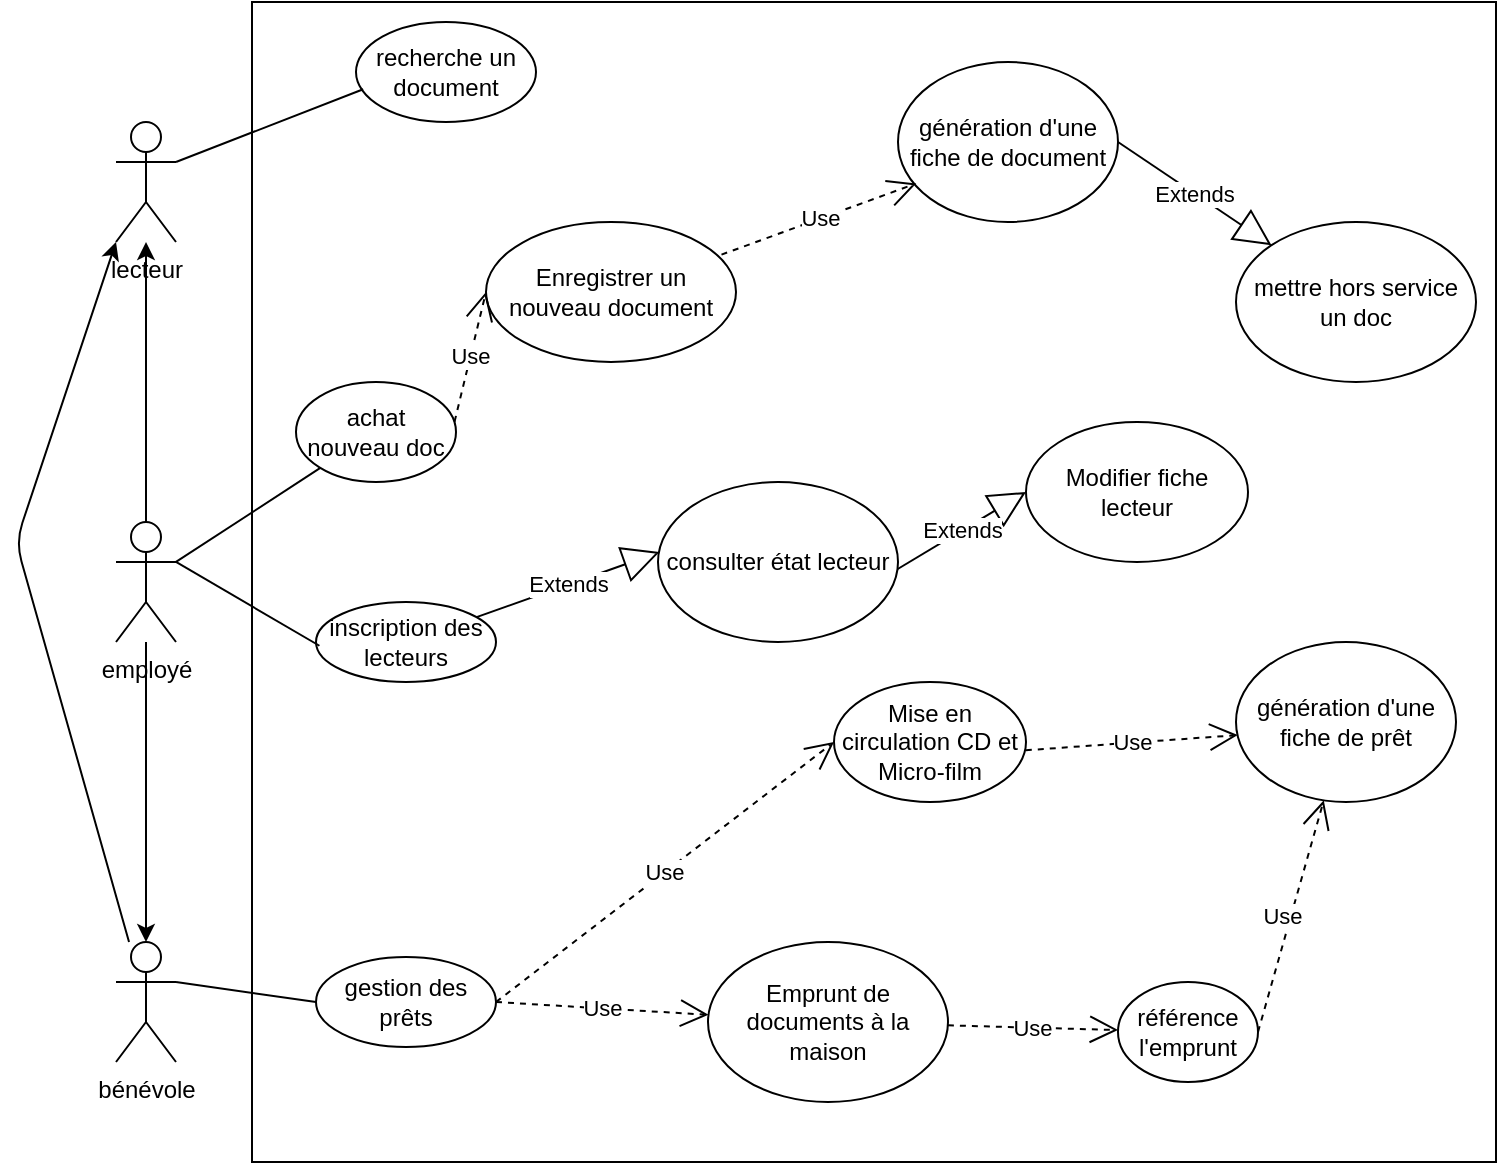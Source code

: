 <mxfile version="14.4.8" type="github" pages="3"><diagram id="hBPqvgBfnFxyGL7l_P_D" name="cas utilisation"><mxGraphModel dx="1038" dy="575" grid="1" gridSize="10" guides="1" tooltips="1" connect="1" arrows="1" fold="1" page="1" pageScale="1" pageWidth="827" pageHeight="1169" math="0" shadow="0"><root><mxCell id="0"/><mxCell id="1" parent="0"/><mxCell id="tTAMLee8XRwoUaysmFKz-1" value="lecteur" style="shape=umlActor;verticalLabelPosition=bottom;verticalAlign=top;html=1;" parent="1" vertex="1"><mxGeometry x="70" y="80" width="30" height="60" as="geometry"/></mxCell><mxCell id="tTAMLee8XRwoUaysmFKz-2" value="employé" style="shape=umlActor;verticalLabelPosition=bottom;verticalAlign=top;html=1;" parent="1" vertex="1"><mxGeometry x="70" y="280" width="30" height="60" as="geometry"/></mxCell><mxCell id="tTAMLee8XRwoUaysmFKz-5" value="bénévole" style="shape=umlActor;verticalLabelPosition=bottom;verticalAlign=top;html=1;" parent="1" vertex="1"><mxGeometry x="70" y="490" width="30" height="60" as="geometry"/></mxCell><mxCell id="tTAMLee8XRwoUaysmFKz-7" value="" style="rounded=0;whiteSpace=wrap;html=1;" parent="1" vertex="1"><mxGeometry x="138" y="20" width="622" height="580" as="geometry"/></mxCell><mxCell id="tTAMLee8XRwoUaysmFKz-8" value="recherche un document" style="ellipse;whiteSpace=wrap;html=1;" parent="1" vertex="1"><mxGeometry x="190" y="30" width="90" height="50" as="geometry"/></mxCell><mxCell id="tTAMLee8XRwoUaysmFKz-9" value="" style="endArrow=none;html=1;entryX=0.04;entryY=0.673;entryDx=0;entryDy=0;entryPerimeter=0;" parent="1" target="tTAMLee8XRwoUaysmFKz-8" edge="1"><mxGeometry width="50" height="50" relative="1" as="geometry"><mxPoint x="100" y="100" as="sourcePoint"/><mxPoint x="150" y="50" as="targetPoint"/></mxGeometry></mxCell><mxCell id="tTAMLee8XRwoUaysmFKz-10" value="achat nouveau doc" style="ellipse;whiteSpace=wrap;html=1;" parent="1" vertex="1"><mxGeometry x="160" y="210" width="80" height="50" as="geometry"/></mxCell><mxCell id="tTAMLee8XRwoUaysmFKz-12" value="inscription des lecteurs" style="ellipse;whiteSpace=wrap;html=1;" parent="1" vertex="1"><mxGeometry x="170" y="320" width="90" height="40" as="geometry"/></mxCell><mxCell id="tTAMLee8XRwoUaysmFKz-13" value="" style="endArrow=none;html=1;exitX=1;exitY=0.333;exitDx=0;exitDy=0;exitPerimeter=0;" parent="1" source="tTAMLee8XRwoUaysmFKz-2" target="tTAMLee8XRwoUaysmFKz-10" edge="1"><mxGeometry width="50" height="50" relative="1" as="geometry"><mxPoint x="100" y="380" as="sourcePoint"/><mxPoint x="150" y="330" as="targetPoint"/></mxGeometry></mxCell><mxCell id="tTAMLee8XRwoUaysmFKz-14" value="" style="endArrow=none;html=1;entryX=0.019;entryY=0.547;entryDx=0;entryDy=0;entryPerimeter=0;exitX=1;exitY=0.333;exitDx=0;exitDy=0;exitPerimeter=0;" parent="1" source="tTAMLee8XRwoUaysmFKz-2" target="tTAMLee8XRwoUaysmFKz-12" edge="1"><mxGeometry width="50" height="50" relative="1" as="geometry"><mxPoint x="100" y="380.07" as="sourcePoint"/><mxPoint x="160.119" y="376.995" as="targetPoint"/></mxGeometry></mxCell><mxCell id="tTAMLee8XRwoUaysmFKz-15" value="gestion des prêts" style="ellipse;whiteSpace=wrap;html=1;" parent="1" vertex="1"><mxGeometry x="170" y="497.5" width="90" height="45" as="geometry"/></mxCell><mxCell id="tTAMLee8XRwoUaysmFKz-18" value="" style="endArrow=none;html=1;entryX=0;entryY=0.5;entryDx=0;entryDy=0;" parent="1" target="tTAMLee8XRwoUaysmFKz-15" edge="1"><mxGeometry width="50" height="50" relative="1" as="geometry"><mxPoint x="100" y="510" as="sourcePoint"/><mxPoint x="163.581" y="525.227" as="targetPoint"/></mxGeometry></mxCell><mxCell id="tTAMLee8XRwoUaysmFKz-30" value="Enregistrer un nouveau document" style="ellipse;whiteSpace=wrap;html=1;" parent="1" vertex="1"><mxGeometry x="255" y="130" width="125" height="70" as="geometry"/></mxCell><mxCell id="tTAMLee8XRwoUaysmFKz-35" value="Use" style="endArrow=open;endSize=12;dashed=1;html=1;entryX=0;entryY=0.5;entryDx=0;entryDy=0;exitX=0.991;exitY=0.397;exitDx=0;exitDy=0;exitPerimeter=0;" parent="1" source="tTAMLee8XRwoUaysmFKz-10" target="tTAMLee8XRwoUaysmFKz-30" edge="1"><mxGeometry width="160" relative="1" as="geometry"><mxPoint x="70" y="330" as="sourcePoint"/><mxPoint x="230" y="330" as="targetPoint"/></mxGeometry></mxCell><mxCell id="tTAMLee8XRwoUaysmFKz-36" value="Modifier fiche lecteur" style="ellipse;whiteSpace=wrap;html=1;" parent="1" vertex="1"><mxGeometry x="525" y="230" width="111" height="70" as="geometry"/></mxCell><mxCell id="tTAMLee8XRwoUaysmFKz-37" value="Extends" style="endArrow=block;endSize=16;endFill=0;html=1;entryX=0;entryY=0.5;entryDx=0;entryDy=0;exitX=0.992;exitY=0.55;exitDx=0;exitDy=0;exitPerimeter=0;" parent="1" source="tTAMLee8XRwoUaysmFKz-40" target="tTAMLee8XRwoUaysmFKz-36" edge="1"><mxGeometry width="160" relative="1" as="geometry"><mxPoint x="400" y="470" as="sourcePoint"/><mxPoint x="390" y="560" as="targetPoint"/></mxGeometry></mxCell><mxCell id="tTAMLee8XRwoUaysmFKz-38" value="Extends" style="endArrow=block;endSize=16;endFill=0;html=1;exitX=1;exitY=0.5;exitDx=0;exitDy=0;" parent="1" source="tTAMLee8XRwoUaysmFKz-54" target="tTAMLee8XRwoUaysmFKz-39" edge="1"><mxGeometry width="160" relative="1" as="geometry"><mxPoint x="230" y="390" as="sourcePoint"/><mxPoint x="390" y="390" as="targetPoint"/></mxGeometry></mxCell><mxCell id="tTAMLee8XRwoUaysmFKz-39" value="mettre hors service un doc" style="ellipse;whiteSpace=wrap;html=1;" parent="1" vertex="1"><mxGeometry x="630" y="130" width="120" height="80" as="geometry"/></mxCell><mxCell id="tTAMLee8XRwoUaysmFKz-40" value="consulter état lecteur" style="ellipse;whiteSpace=wrap;html=1;" parent="1" vertex="1"><mxGeometry x="341" y="260" width="120" height="80" as="geometry"/></mxCell><mxCell id="tTAMLee8XRwoUaysmFKz-42" value="Extends" style="endArrow=block;endSize=16;endFill=0;html=1;entryX=0.006;entryY=0.438;entryDx=0;entryDy=0;entryPerimeter=0;" parent="1" source="tTAMLee8XRwoUaysmFKz-12" target="tTAMLee8XRwoUaysmFKz-40" edge="1"><mxGeometry width="160" relative="1" as="geometry"><mxPoint x="424.0" y="345" as="sourcePoint"/><mxPoint x="471.29" y="351.749" as="targetPoint"/></mxGeometry></mxCell><mxCell id="tTAMLee8XRwoUaysmFKz-43" value="Mise en circulation CD et Micro-film" style="ellipse;whiteSpace=wrap;html=1;" parent="1" vertex="1"><mxGeometry x="429" y="360" width="96" height="60" as="geometry"/></mxCell><mxCell id="tTAMLee8XRwoUaysmFKz-45" value="Use" style="endArrow=open;endSize=12;dashed=1;html=1;entryX=0;entryY=0.5;entryDx=0;entryDy=0;exitX=1;exitY=0.5;exitDx=0;exitDy=0;" parent="1" source="tTAMLee8XRwoUaysmFKz-15" target="tTAMLee8XRwoUaysmFKz-43" edge="1"><mxGeometry width="160" relative="1" as="geometry"><mxPoint x="280" y="340" as="sourcePoint"/><mxPoint x="440" y="340" as="targetPoint"/></mxGeometry></mxCell><mxCell id="tTAMLee8XRwoUaysmFKz-46" value="&lt;span&gt;génération d'une fiche de prêt&lt;/span&gt;" style="ellipse;whiteSpace=wrap;html=1;" parent="1" vertex="1"><mxGeometry x="630" y="340" width="110" height="80" as="geometry"/></mxCell><mxCell id="tTAMLee8XRwoUaysmFKz-47" value="Use" style="endArrow=open;endSize=12;dashed=1;html=1;exitX=0.999;exitY=0.569;exitDx=0;exitDy=0;exitPerimeter=0;entryX=0.008;entryY=0.582;entryDx=0;entryDy=0;entryPerimeter=0;" parent="1" source="tTAMLee8XRwoUaysmFKz-43" target="tTAMLee8XRwoUaysmFKz-46" edge="1"><mxGeometry width="160" relative="1" as="geometry"><mxPoint x="510.0" y="403.75" as="sourcePoint"/><mxPoint x="550" y="420" as="targetPoint"/></mxGeometry></mxCell><mxCell id="tTAMLee8XRwoUaysmFKz-48" value="Emprunt de documents à la maison" style="ellipse;whiteSpace=wrap;html=1;" parent="1" vertex="1"><mxGeometry x="366" y="490" width="120" height="80" as="geometry"/></mxCell><mxCell id="tTAMLee8XRwoUaysmFKz-49" value="Use" style="endArrow=open;endSize=12;dashed=1;html=1;exitX=1;exitY=0.5;exitDx=0;exitDy=0;" parent="1" source="tTAMLee8XRwoUaysmFKz-15" target="tTAMLee8XRwoUaysmFKz-48" edge="1"><mxGeometry width="160" relative="1" as="geometry"><mxPoint x="340" y="400" as="sourcePoint"/><mxPoint x="376" y="350" as="targetPoint"/></mxGeometry></mxCell><mxCell id="tTAMLee8XRwoUaysmFKz-50" value="Use" style="endArrow=open;endSize=12;dashed=1;html=1;" parent="1" source="tTAMLee8XRwoUaysmFKz-48" target="tTAMLee8XRwoUaysmFKz-51" edge="1"><mxGeometry width="160" relative="1" as="geometry"><mxPoint x="360.0" y="417.5" as="sourcePoint"/><mxPoint x="550" y="418" as="targetPoint"/></mxGeometry></mxCell><mxCell id="tTAMLee8XRwoUaysmFKz-51" value="référence l'emprunt" style="ellipse;whiteSpace=wrap;html=1;" parent="1" vertex="1"><mxGeometry x="571" y="510" width="70" height="50" as="geometry"/></mxCell><mxCell id="tTAMLee8XRwoUaysmFKz-53" value="Use" style="endArrow=open;endSize=12;dashed=1;html=1;exitX=1;exitY=0.5;exitDx=0;exitDy=0;" parent="1" source="tTAMLee8XRwoUaysmFKz-51" target="tTAMLee8XRwoUaysmFKz-46" edge="1"><mxGeometry x="-0.015" y="4" width="160" relative="1" as="geometry"><mxPoint x="489.047" y="442.899" as="sourcePoint"/><mxPoint x="520.478" y="439.117" as="targetPoint"/><Array as="points"/><mxPoint as="offset"/></mxGeometry></mxCell><mxCell id="tTAMLee8XRwoUaysmFKz-54" value="&lt;span&gt;génération d'une fiche de document&lt;/span&gt;" style="ellipse;whiteSpace=wrap;html=1;" parent="1" vertex="1"><mxGeometry x="461" y="50" width="110" height="80" as="geometry"/></mxCell><mxCell id="tTAMLee8XRwoUaysmFKz-55" value="Use" style="endArrow=open;endSize=12;dashed=1;html=1;exitX=0.942;exitY=0.233;exitDx=0;exitDy=0;exitPerimeter=0;entryX=0.083;entryY=0.759;entryDx=0;entryDy=0;entryPerimeter=0;" parent="1" source="tTAMLee8XRwoUaysmFKz-30" target="tTAMLee8XRwoUaysmFKz-54" edge="1"><mxGeometry width="160" relative="1" as="geometry"><mxPoint x="400.004" y="250" as="sourcePoint"/><mxPoint x="558.98" y="272.42" as="targetPoint"/></mxGeometry></mxCell><mxCell id="vOXGq9vIf8X-MH6uhO4Y-2" value="" style="endArrow=classic;html=1;entryX=0.5;entryY=0;entryDx=0;entryDy=0;entryPerimeter=0;" parent="1" source="tTAMLee8XRwoUaysmFKz-2" target="tTAMLee8XRwoUaysmFKz-5" edge="1"><mxGeometry width="50" height="50" relative="1" as="geometry"><mxPoint x="60" y="450" as="sourcePoint"/><mxPoint x="50" y="470" as="targetPoint"/></mxGeometry></mxCell><mxCell id="vOXGq9vIf8X-MH6uhO4Y-3" value="" style="endArrow=classic;html=1;exitX=0.5;exitY=0;exitDx=0;exitDy=0;exitPerimeter=0;" parent="1" source="tTAMLee8XRwoUaysmFKz-2" target="tTAMLee8XRwoUaysmFKz-1" edge="1"><mxGeometry width="50" height="50" relative="1" as="geometry"><mxPoint x="86" y="260" as="sourcePoint"/><mxPoint x="95" y="500" as="targetPoint"/></mxGeometry></mxCell><mxCell id="vOXGq9vIf8X-MH6uhO4Y-5" value="" style="endArrow=classic;html=1;entryX=0;entryY=1;entryDx=0;entryDy=0;entryPerimeter=0;" parent="1" source="tTAMLee8XRwoUaysmFKz-5" target="tTAMLee8XRwoUaysmFKz-1" edge="1"><mxGeometry width="50" height="50" relative="1" as="geometry"><mxPoint x="440" y="300" as="sourcePoint"/><mxPoint x="490" y="250" as="targetPoint"/><Array as="points"><mxPoint x="20" y="290"/></Array></mxGeometry></mxCell></root></mxGraphModel></diagram><diagram id="v3WPOlAJ3xVx9pNfRn66" name="Diagramme de séquence Principal"><mxGraphModel dx="1038" dy="1744" grid="1" gridSize="10" guides="1" tooltips="1" connect="1" arrows="1" fold="1" page="1" pageScale="1" pageWidth="827" pageHeight="1169" math="0" shadow="0"><root><mxCell id="GlQX0pFQhknWbbPHTH7Q-0"/><mxCell id="GlQX0pFQhknWbbPHTH7Q-1" parent="GlQX0pFQhknWbbPHTH7Q-0"/><mxCell id="bUBpOC_PlqEB5t6OJXn0-22" value="&lt;b&gt;&lt;font style=&quot;font-size: 20px&quot;&gt;Scénario bénévole emprunt Micro-film&lt;/font&gt;&lt;/b&gt;" style="text;html=1;align=center;verticalAlign=middle;resizable=0;points=[];autosize=1;" parent="GlQX0pFQhknWbbPHTH7Q-1" vertex="1"><mxGeometry x="214" y="1220" width="380" height="20" as="geometry"/></mxCell><mxCell id="qPRNqYeVILFpgMmMuYbi-0" value="" style="shape=umlLifeline;participant=umlActor;perimeter=lifelinePerimeter;whiteSpace=wrap;html=1;container=1;collapsible=0;recursiveResize=0;verticalAlign=top;spacingTop=36;outlineConnect=0;" parent="GlQX0pFQhknWbbPHTH7Q-1" vertex="1"><mxGeometry x="90" y="1250" width="20" height="720" as="geometry"/></mxCell><mxCell id="qPRNqYeVILFpgMmMuYbi-1" value="" style="shape=umlLifeline;participant=umlEntity;perimeter=lifelinePerimeter;whiteSpace=wrap;html=1;container=1;collapsible=0;recursiveResize=0;verticalAlign=top;spacingTop=36;outlineConnect=0;" parent="GlQX0pFQhknWbbPHTH7Q-1" vertex="1"><mxGeometry x="720" y="1250" width="40" height="720" as="geometry"/></mxCell><mxCell id="qPRNqYeVILFpgMmMuYbi-2" value="" style="html=1;verticalAlign=bottom;endArrow=block;" parent="qPRNqYeVILFpgMmMuYbi-1" source="qPRNqYeVILFpgMmMuYbi-0" edge="1"><mxGeometry width="80" relative="1" as="geometry"><mxPoint x="-310" y="160" as="sourcePoint"/><mxPoint x="20" y="160" as="targetPoint"/><Array as="points"><mxPoint x="-129.5" y="160"/></Array></mxGeometry></mxCell><mxCell id="qPRNqYeVILFpgMmMuYbi-3" value="&lt;font style=&quot;font-size: 12px&quot;&gt;5.1 L'employé clique sur Mise en circulation&lt;/font&gt;" style="html=1;verticalAlign=bottom;endArrow=block;" parent="GlQX0pFQhknWbbPHTH7Q-1" source="qPRNqYeVILFpgMmMuYbi-0" target="qPRNqYeVILFpgMmMuYbi-1" edge="1"><mxGeometry width="80" relative="1" as="geometry"><mxPoint x="100" y="1310" as="sourcePoint"/><mxPoint x="180" y="1310" as="targetPoint"/><Array as="points"><mxPoint x="280" y="1330"/></Array></mxGeometry></mxCell><mxCell id="qPRNqYeVILFpgMmMuYbi-4" value="" style="html=1;verticalAlign=bottom;endArrow=oval;endFill=1;startArrow=block;startFill=1;" parent="GlQX0pFQhknWbbPHTH7Q-1" target="qPRNqYeVILFpgMmMuYbi-1" edge="1"><mxGeometry width="80" relative="1" as="geometry"><mxPoint x="100" y="1370" as="sourcePoint"/><mxPoint x="440" y="1370" as="targetPoint"/><Array as="points"><mxPoint x="280.5" y="1370"/></Array></mxGeometry></mxCell><mxCell id="Kdr-5v6P0D8GCwmmiRnU-65" value="&lt;font style=&quot;font-size: 12px&quot;&gt;5.2 Le système demande l'identification du lecteur&lt;/font&gt;" style="edgeLabel;html=1;align=center;verticalAlign=middle;resizable=0;points=[];" parent="qPRNqYeVILFpgMmMuYbi-4" connectable="0" vertex="1"><mxGeometry x="-0.028" y="2" relative="1" as="geometry"><mxPoint y="-8" as="offset"/></mxGeometry></mxCell><mxCell id="qPRNqYeVILFpgMmMuYbi-5" value="" style="html=1;verticalAlign=bottom;endArrow=oval;endFill=1;startArrow=block;startFill=1;" parent="GlQX0pFQhknWbbPHTH7Q-1" source="qPRNqYeVILFpgMmMuYbi-0" target="qPRNqYeVILFpgMmMuYbi-1" edge="1"><mxGeometry width="80" relative="1" as="geometry"><mxPoint x="210" y="1450" as="sourcePoint"/><mxPoint x="550" y="1450" as="targetPoint"/><Array as="points"><mxPoint x="390.5" y="1450"/></Array></mxGeometry></mxCell><mxCell id="qPRNqYeVILFpgMmMuYbi-6" value="" style="html=1;verticalAlign=bottom;endArrow=block;" parent="GlQX0pFQhknWbbPHTH7Q-1" target="qPRNqYeVILFpgMmMuYbi-1" edge="1"><mxGeometry x="-0.021" width="80" relative="1" as="geometry"><mxPoint x="100" y="1490" as="sourcePoint"/><mxPoint x="440" y="1490" as="targetPoint"/><Array as="points"><mxPoint x="280.5" y="1490"/></Array><mxPoint as="offset"/></mxGeometry></mxCell><mxCell id="qPRNqYeVILFpgMmMuYbi-7" value="" style="html=1;verticalAlign=bottom;endArrow=oval;endFill=1;startArrow=block;startFill=1;" parent="GlQX0pFQhknWbbPHTH7Q-1" source="qPRNqYeVILFpgMmMuYbi-0" target="qPRNqYeVILFpgMmMuYbi-1" edge="1"><mxGeometry x="-0.021" width="80" relative="1" as="geometry"><mxPoint x="240" y="1530" as="sourcePoint"/><mxPoint x="689.5" y="1530" as="targetPoint"/><Array as="points"><mxPoint x="420.5" y="1530"/></Array><mxPoint as="offset"/></mxGeometry></mxCell><mxCell id="qPRNqYeVILFpgMmMuYbi-8" value="" style="html=1;verticalAlign=bottom;endArrow=block;" parent="GlQX0pFQhknWbbPHTH7Q-1" target="qPRNqYeVILFpgMmMuYbi-1" edge="1"><mxGeometry x="-0.021" width="80" relative="1" as="geometry"><mxPoint x="100" y="1570" as="sourcePoint"/><mxPoint x="549.5" y="1570" as="targetPoint"/><Array as="points"><mxPoint x="280.5" y="1570"/></Array><mxPoint as="offset"/></mxGeometry></mxCell><mxCell id="qPRNqYeVILFpgMmMuYbi-9" value="" style="html=1;verticalAlign=bottom;endArrow=oval;startArrow=block;startFill=1;endFill=1;" parent="GlQX0pFQhknWbbPHTH7Q-1" target="qPRNqYeVILFpgMmMuYbi-1" edge="1"><mxGeometry x="-0.021" width="80" relative="1" as="geometry"><mxPoint x="100" y="1610" as="sourcePoint"/><mxPoint x="733.5" y="1610" as="targetPoint"/><Array as="points"><mxPoint x="274.5" y="1610"/></Array><mxPoint as="offset"/></mxGeometry></mxCell><mxCell id="qPRNqYeVILFpgMmMuYbi-10" value="" style="html=1;verticalAlign=bottom;endArrow=block;startArrow=oval;startFill=1;endFill=1;" parent="GlQX0pFQhknWbbPHTH7Q-1" edge="1"><mxGeometry x="-0.021" width="80" relative="1" as="geometry"><mxPoint x="100" y="1650" as="sourcePoint"/><mxPoint x="739.5" y="1650" as="targetPoint"/><Array as="points"><mxPoint x="274.5" y="1650"/></Array><mxPoint as="offset"/></mxGeometry></mxCell><mxCell id="qPRNqYeVILFpgMmMuYbi-11" value="" style="html=1;verticalAlign=bottom;endArrow=oval;startArrow=block;startFill=1;endFill=1;" parent="GlQX0pFQhknWbbPHTH7Q-1" edge="1"><mxGeometry x="0.091" y="10" width="80" relative="1" as="geometry"><mxPoint x="100" y="1690" as="sourcePoint"/><mxPoint x="739.5" y="1690" as="targetPoint"/><Array as="points"><mxPoint x="274.5" y="1690"/></Array><mxPoint as="offset"/></mxGeometry></mxCell><mxCell id="qPRNqYeVILFpgMmMuYbi-12" value="" style="html=1;verticalAlign=bottom;endArrow=block;startArrow=oval;startFill=1;endFill=1;" parent="GlQX0pFQhknWbbPHTH7Q-1" edge="1"><mxGeometry x="-0.021" width="80" relative="1" as="geometry"><mxPoint x="100" y="1730" as="sourcePoint"/><mxPoint x="739.5" y="1730" as="targetPoint"/><Array as="points"><mxPoint x="274.5" y="1730"/></Array><mxPoint as="offset"/></mxGeometry></mxCell><mxCell id="qPRNqYeVILFpgMmMuYbi-13" value="" style="html=1;verticalAlign=bottom;endArrow=oval;startArrow=block;startFill=1;endFill=1;" parent="GlQX0pFQhknWbbPHTH7Q-1" edge="1"><mxGeometry x="-0.021" width="80" relative="1" as="geometry"><mxPoint x="100" y="1769" as="sourcePoint"/><mxPoint x="739.5" y="1769" as="targetPoint"/><Array as="points"><mxPoint x="274.5" y="1769"/></Array><mxPoint as="offset"/></mxGeometry></mxCell><mxCell id="qPRNqYeVILFpgMmMuYbi-15" value="" style="shape=umlLifeline;participant=umlActor;perimeter=lifelinePerimeter;whiteSpace=wrap;html=1;container=1;collapsible=0;recursiveResize=0;verticalAlign=top;spacingTop=36;outlineConnect=0;" parent="GlQX0pFQhknWbbPHTH7Q-1" vertex="1"><mxGeometry x="895" y="-1090" width="20" height="720" as="geometry"/></mxCell><mxCell id="tvxgqEs9MfMGWy-wxl0P-0" value="" style="shape=umlLifeline;participant=umlActor;perimeter=lifelinePerimeter;whiteSpace=wrap;html=1;container=1;collapsible=0;recursiveResize=0;verticalAlign=top;spacingTop=36;outlineConnect=0;" parent="GlQX0pFQhknWbbPHTH7Q-1" vertex="1"><mxGeometry x="160" y="-1070" width="20" height="760" as="geometry"/></mxCell><mxCell id="tvxgqEs9MfMGWy-wxl0P-1" value="&lt;span id=&quot;docs-internal-guid-992f74c0-7fff-04c2-de6b-09e0475871fd&quot;&gt;&lt;span style=&quot;font-family: &amp;#34;arial&amp;#34; ; background-color: transparent ; vertical-align: baseline&quot;&gt;&lt;font style=&quot;font-size: 12px&quot;&gt;1.Le système affiche les différentes sessions&lt;/font&gt;&lt;/span&gt;&lt;/span&gt;" style="html=1;verticalAlign=bottom;startArrow=block;startFill=1;endArrow=oval;startSize=8;endFill=1;" parent="GlQX0pFQhknWbbPHTH7Q-1" edge="1"><mxGeometry width="60" relative="1" as="geometry"><mxPoint x="170.25" y="-1000" as="sourcePoint"/><mxPoint x="619.75" y="-1000" as="targetPoint"/></mxGeometry></mxCell><mxCell id="tvxgqEs9MfMGWy-wxl0P-2" value="&lt;font style=&quot;font-size: 12px&quot;&gt;&lt;span id=&quot;docs-internal-guid-992f74c0-7fff-04c2-de6b-09e0475871fd&quot;&gt;&lt;span style=&quot;font-family: &amp;#34;arial&amp;#34; ; background-color: transparent ; vertical-align: baseline&quot;&gt;&lt;font style=&quot;font-size: 12px&quot;&gt;2.&amp;nbsp;&lt;/font&gt;&lt;/span&gt;&lt;/span&gt;&lt;span id=&quot;docs-internal-guid-6edd00bd-7fff-73c5-1e49-cd8223f9ebea&quot;&gt;&lt;span style=&quot;font-family: &amp;#34;arial&amp;#34; ; background-color: transparent ; vertical-align: baseline&quot;&gt;L’employé s’identifie&lt;/span&gt;&lt;/span&gt;&lt;/font&gt;" style="html=1;verticalAlign=bottom;startArrow=oval;startFill=1;endArrow=block;startSize=8;endFill=1;" parent="GlQX0pFQhknWbbPHTH7Q-1" edge="1"><mxGeometry width="60" relative="1" as="geometry"><mxPoint x="170.25" y="-960" as="sourcePoint"/><mxPoint x="619.75" y="-960" as="targetPoint"/></mxGeometry></mxCell><mxCell id="tvxgqEs9MfMGWy-wxl0P-3" value="&lt;font style=&quot;font-size: 12px&quot;&gt;&lt;span id=&quot;docs-internal-guid-992f74c0-7fff-04c2-de6b-09e0475871fd&quot;&gt;&lt;span style=&quot;font-family: &amp;#34;arial&amp;#34; ; background-color: transparent ; vertical-align: baseline&quot;&gt;&lt;font style=&quot;font-size: 12px&quot;&gt;3.&lt;/font&gt;&lt;/span&gt;&lt;/span&gt;&lt;span id=&quot;docs-internal-guid-c0f9ffd7-7fff-b96e-b4cd-628fd6f0343c&quot;&gt;&lt;span style=&quot;font-family: &amp;#34;arial&amp;#34; ; background-color: transparent ; vertical-align: baseline&quot;&gt;Le système affiche les catégories d’action &lt;i&gt;Gestion des prêts&lt;/i&gt;, &lt;i&gt;Inscription &lt;/i&gt;et &lt;i&gt;Achat&lt;/i&gt;&lt;/span&gt;&lt;/span&gt;&lt;/font&gt;" style="html=1;verticalAlign=bottom;startArrow=block;startFill=1;endArrow=oval;startSize=8;endFill=1;" parent="GlQX0pFQhknWbbPHTH7Q-1" edge="1"><mxGeometry width="60" relative="1" as="geometry"><mxPoint x="170.25" y="-920" as="sourcePoint"/><mxPoint x="619.75" y="-920" as="targetPoint"/></mxGeometry></mxCell><mxCell id="tvxgqEs9MfMGWy-wxl0P-4" value="&lt;font style=&quot;font-size: 12px&quot;&gt;&lt;font face=&quot;arial&quot; style=&quot;font-size: 12px&quot;&gt;4.&amp;nbsp;&lt;/font&gt;&lt;span id=&quot;docs-internal-guid-86acf3bc-7fff-1bdf-f4a9-11212986fbc9&quot;&gt;&lt;span style=&quot;font-family: &amp;#34;arial&amp;#34; ; background-color: transparent ; vertical-align: baseline&quot;&gt;L’employé clique sur &lt;i&gt;Gestion des prêts&lt;/i&gt;&lt;/span&gt;&lt;/span&gt;&lt;/font&gt;" style="html=1;verticalAlign=bottom;startArrow=oval;startFill=1;endArrow=block;startSize=8;endFill=1;" parent="GlQX0pFQhknWbbPHTH7Q-1" edge="1"><mxGeometry width="60" relative="1" as="geometry"><mxPoint x="170.25" y="-880" as="sourcePoint"/><mxPoint x="619.75" y="-880" as="targetPoint"/></mxGeometry></mxCell><mxCell id="tvxgqEs9MfMGWy-wxl0P-5" value="&lt;font style=&quot;font-size: 12px&quot;&gt;&lt;font face=&quot;arial&quot; style=&quot;font-size: 12px&quot;&gt;5.&lt;/font&gt;&lt;span id=&quot;docs-internal-guid-f85a1df9-7fff-b45e-b540-777b08998a4f&quot;&gt;&lt;span style=&quot;font-family: &amp;#34;arial&amp;#34; ; background-color: transparent ; vertical-align: baseline&quot;&gt;Le système affiche les catégories d’action &lt;i&gt;Mise en circulation&lt;/i&gt; ou &lt;i&gt;Emprunt à la maison&lt;/i&gt;&lt;/span&gt;&lt;/span&gt;&lt;/font&gt;" style="html=1;verticalAlign=bottom;startArrow=block;startFill=1;endArrow=oval;startSize=8;endFill=1;" parent="GlQX0pFQhknWbbPHTH7Q-1" edge="1"><mxGeometry width="60" relative="1" as="geometry"><mxPoint x="170.25" y="-840" as="sourcePoint"/><mxPoint x="619.75" y="-840" as="targetPoint"/></mxGeometry></mxCell><mxCell id="tvxgqEs9MfMGWy-wxl0P-6" value="&lt;font style=&quot;font-size: 12px&quot;&gt;&lt;font face=&quot;Arial&quot; style=&quot;font-size: 12px&quot;&gt;6.&amp;nbsp;&lt;/font&gt;&lt;span id=&quot;docs-internal-guid-1bf13ebc-7fff-d4fb-e9bf-19c11ac4b494&quot;&gt;&lt;span style=&quot;font-family: &amp;#34;arial&amp;#34; ; background-color: transparent ; vertical-align: baseline&quot;&gt;L’employé clique sur &lt;i&gt;Emprunt à la maison&lt;/i&gt;&lt;/span&gt;&lt;/span&gt;&lt;/font&gt;" style="html=1;verticalAlign=bottom;startArrow=oval;startFill=1;endArrow=block;startSize=8;endFill=1;" parent="GlQX0pFQhknWbbPHTH7Q-1" edge="1"><mxGeometry width="60" relative="1" as="geometry"><mxPoint x="170" y="-800" as="sourcePoint"/><mxPoint x="619.5" y="-800" as="targetPoint"/></mxGeometry></mxCell><mxCell id="tvxgqEs9MfMGWy-wxl0P-7" value="&lt;font style=&quot;font-size: 12px&quot;&gt;&lt;font face=&quot;arial&quot; style=&quot;font-size: 12px&quot;&gt;7.&amp;nbsp;&lt;/font&gt;&lt;span id=&quot;docs-internal-guid-f596703c-7fff-487d-1735-fc5a6c8a56e6&quot;&gt;&lt;span style=&quot;font-family: &amp;#34;arial&amp;#34; ; background-color: transparent ; vertical-align: baseline&quot;&gt;Le système demande l’identification du lecteur&lt;/span&gt;&lt;/span&gt;&lt;/font&gt;" style="html=1;verticalAlign=bottom;startArrow=block;startFill=1;endArrow=oval;startSize=8;endFill=1;" parent="GlQX0pFQhknWbbPHTH7Q-1" edge="1"><mxGeometry width="60" relative="1" as="geometry"><mxPoint x="170.25" y="-755" as="sourcePoint"/><mxPoint x="619.75" y="-755" as="targetPoint"/></mxGeometry></mxCell><mxCell id="tvxgqEs9MfMGWy-wxl0P-8" value="&lt;font style=&quot;font-size: 12px&quot;&gt;&lt;font face=&quot;Arial&quot; style=&quot;font-size: 12px&quot;&gt;8.&amp;nbsp;&lt;/font&gt;&lt;span id=&quot;docs-internal-guid-5e4b50f0-7fff-a9da-eda5-9019ac884c7c&quot;&gt;&lt;span style=&quot;font-family: &amp;#34;arial&amp;#34; ; background-color: transparent ; vertical-align: baseline&quot;&gt;L’employé entre le numéro de la carte/passe la carte dans le lecteur&lt;/span&gt;&lt;/span&gt;&lt;/font&gt;" style="html=1;verticalAlign=bottom;startArrow=oval;startFill=1;endArrow=block;startSize=8;endFill=1;" parent="GlQX0pFQhknWbbPHTH7Q-1" edge="1"><mxGeometry width="60" relative="1" as="geometry"><mxPoint x="170" y="-710" as="sourcePoint"/><mxPoint x="619.5" y="-710" as="targetPoint"/></mxGeometry></mxCell><mxCell id="tvxgqEs9MfMGWy-wxl0P-9" value="&lt;font style=&quot;font-size: 12px&quot;&gt;&lt;font face=&quot;arial&quot; style=&quot;font-size: 12px&quot;&gt;9.&amp;nbsp;&lt;/font&gt;&lt;span id=&quot;docs-internal-guid-1b132ede-7fff-fdbe-babb-f5910f2a8a55&quot;&gt;&lt;span style=&quot;font-family: &amp;#34;arial&amp;#34; ; background-color: transparent ; vertical-align: baseline&quot;&gt;Le système affiche l’état lecteur, vérifie les modalités d’emprunt&lt;/span&gt;&lt;/span&gt;&lt;/font&gt;" style="html=1;verticalAlign=bottom;startArrow=block;startFill=1;endArrow=oval;startSize=8;endFill=1;" parent="GlQX0pFQhknWbbPHTH7Q-1" edge="1"><mxGeometry width="60" relative="1" as="geometry"><mxPoint x="170.25" y="-670" as="sourcePoint"/><mxPoint x="619.75" y="-670" as="targetPoint"/></mxGeometry></mxCell><mxCell id="tvxgqEs9MfMGWy-wxl0P-10" value="&lt;font style=&quot;font-size: 12px&quot;&gt;&lt;font face=&quot;Arial&quot; style=&quot;font-size: 12px&quot;&gt;10.&amp;nbsp;&lt;/font&gt;&lt;span id=&quot;docs-internal-guid-b9f48221-7fff-672d-b216-a7dd5942c331&quot;&gt;&lt;span style=&quot;font-family: &amp;#34;arial&amp;#34; ; background-color: transparent ; vertical-align: baseline&quot;&gt;L’employé scanne le premier document&lt;/span&gt;&lt;/span&gt;&lt;/font&gt;" style="html=1;verticalAlign=bottom;startArrow=oval;startFill=1;endArrow=block;startSize=8;endFill=1;" parent="GlQX0pFQhknWbbPHTH7Q-1" edge="1"><mxGeometry width="60" relative="1" as="geometry"><mxPoint x="170" y="-630" as="sourcePoint"/><mxPoint x="619.5" y="-630" as="targetPoint"/></mxGeometry></mxCell><mxCell id="tvxgqEs9MfMGWy-wxl0P-11" value="&lt;font style=&quot;font-size: 12px&quot;&gt;&lt;font face=&quot;arial&quot; style=&quot;font-size: 12px&quot;&gt;11.&amp;nbsp;&lt;/font&gt;&lt;span id=&quot;docs-internal-guid-9e4947c4-7fff-b66e-b694-19ded293bfbe&quot;&gt;&lt;span style=&quot;font-family: &amp;#34;arial&amp;#34; ; background-color: transparent ; vertical-align: baseline&quot;&gt;Le système affiche et remplit un formulaire de référencement d’emprunt&lt;/span&gt;&lt;/span&gt;&lt;/font&gt;" style="html=1;verticalAlign=bottom;startArrow=block;startFill=1;endArrow=oval;startSize=8;endFill=1;" parent="GlQX0pFQhknWbbPHTH7Q-1" edge="1"><mxGeometry width="60" relative="1" as="geometry"><mxPoint x="170.25" y="-590" as="sourcePoint"/><mxPoint x="619.75" y="-590" as="targetPoint"/></mxGeometry></mxCell><mxCell id="tvxgqEs9MfMGWy-wxl0P-12" value="&lt;font style=&quot;font-size: 12px&quot;&gt;&lt;font face=&quot;Arial&quot; style=&quot;font-size: 12px&quot;&gt;12.&amp;nbsp;&lt;/font&gt;&lt;span id=&quot;docs-internal-guid-f48ffa1d-7fff-fe4f-d714-8ff5f190ce38&quot;&gt;&lt;span style=&quot;font-family: &amp;#34;arial&amp;#34; ; background-color: transparent ; vertical-align: baseline&quot;&gt;L’employé valide la fin de la fiche d’emprunt&lt;/span&gt;&lt;/span&gt;&lt;/font&gt;" style="html=1;verticalAlign=bottom;startArrow=oval;startFill=1;endArrow=block;startSize=8;endFill=1;" parent="GlQX0pFQhknWbbPHTH7Q-1" edge="1"><mxGeometry width="60" relative="1" as="geometry"><mxPoint x="170" y="-550" as="sourcePoint"/><mxPoint x="619.5" y="-550" as="targetPoint"/></mxGeometry></mxCell><mxCell id="tvxgqEs9MfMGWy-wxl0P-13" value="&lt;font style=&quot;font-size: 12px&quot;&gt;&lt;font face=&quot;arial&quot; style=&quot;font-size: 12px&quot;&gt;13.&amp;nbsp;&lt;/font&gt;&lt;span id=&quot;docs-internal-guid-e4787a63-7fff-4029-ea12-c4dc76560e0b&quot;&gt;&lt;span style=&quot;font-family: &amp;#34;arial&amp;#34; ; background-color: transparent ; vertical-align: baseline&quot;&gt;Le système met à jour l’état lecteur et génère la fiche de prêt&lt;/span&gt;&lt;/span&gt;&lt;/font&gt;" style="html=1;verticalAlign=bottom;startArrow=block;startFill=1;endArrow=oval;startSize=8;endFill=1;" parent="GlQX0pFQhknWbbPHTH7Q-1" edge="1"><mxGeometry width="60" relative="1" as="geometry"><mxPoint x="170.25" y="-510" as="sourcePoint"/><mxPoint x="619.75" y="-510" as="targetPoint"/></mxGeometry></mxCell><mxCell id="tvxgqEs9MfMGWy-wxl0P-14" value="&lt;font style=&quot;font-size: 12px&quot;&gt;&lt;font face=&quot;Arial&quot; style=&quot;font-size: 12px&quot;&gt;14.&amp;nbsp;&lt;/font&gt;&lt;span id=&quot;docs-internal-guid-b18837f7-7fff-8072-3b21-06c5d978ee15&quot;&gt;&lt;span style=&quot;font-family: &amp;#34;arial&amp;#34; ; background-color: transparent ; vertical-align: baseline&quot;&gt;L’employé imprime la fiche ou l'envoie par mail&amp;nbsp; &amp;nbsp;&lt;/span&gt;&lt;/span&gt;&lt;/font&gt;" style="html=1;verticalAlign=bottom;startArrow=oval;startFill=1;endArrow=block;startSize=8;endFill=1;" parent="GlQX0pFQhknWbbPHTH7Q-1" edge="1"><mxGeometry width="60" relative="1" as="geometry"><mxPoint x="170" y="-470" as="sourcePoint"/><mxPoint x="619.5" y="-470" as="targetPoint"/></mxGeometry></mxCell><mxCell id="XNBBpTSSvLHeopftbFoG-0" value="&lt;b&gt;&lt;font style=&quot;font-size: 20px&quot;&gt;Scénario principal : l'employé/bénévole effectue un emprunt à la maison&lt;/font&gt;&lt;/b&gt;" style="text;html=1;align=center;verticalAlign=middle;resizable=0;points=[];autosize=1;" parent="GlQX0pFQhknWbbPHTH7Q-1" vertex="1"><mxGeometry x="50" y="-1110" width="700" height="20" as="geometry"/></mxCell><mxCell id="XNBBpTSSvLHeopftbFoG-1" value="" style="shape=umlLifeline;participant=umlEntity;perimeter=lifelinePerimeter;whiteSpace=wrap;html=1;container=1;collapsible=0;recursiveResize=0;verticalAlign=top;spacingTop=36;outlineConnect=0;" parent="GlQX0pFQhknWbbPHTH7Q-1" vertex="1"><mxGeometry x="600" y="-1070" width="40" height="780" as="geometry"/></mxCell><mxCell id="UsHf9G6kprMbJF8UKCVp-18" value="5.I L'employé clique sur &lt;i&gt;Mise en circulation&lt;/i&gt;" style="html=1;verticalAlign=bottom;endArrow=block;startArrow=oval;startFill=1;" parent="GlQX0pFQhknWbbPHTH7Q-1" edge="1"><mxGeometry width="80" relative="1" as="geometry"><mxPoint x="904.821" y="-955" as="sourcePoint"/><mxPoint x="1551.25" y="-955" as="targetPoint"/><Array as="points"><mxPoint x="1291.75" y="-955"/><mxPoint x="1402.75" y="-955"/></Array></mxGeometry></mxCell><mxCell id="UsHf9G6kprMbJF8UKCVp-20" value="5.III L'employé rentre le numéro de la carte/ passe la carte dans le lecteur" style="html=1;verticalAlign=bottom;endArrow=block;" parent="GlQX0pFQhknWbbPHTH7Q-1" edge="1"><mxGeometry width="80" relative="1" as="geometry"><mxPoint x="901.601" y="-875" as="sourcePoint"/><mxPoint x="1548.03" y="-875" as="targetPoint"/><Array as="points"><mxPoint x="988.53" y="-875"/><mxPoint x="1328.53" y="-875"/></Array></mxGeometry></mxCell><mxCell id="UsHf9G6kprMbJF8UKCVp-21" value="5.IV Le système affiche l'état du lecteur, vérifie les modalités d'emprunt, et affiche le choix entre CD-ROM ou Micro-FIlm" style="html=1;verticalAlign=bottom;endArrow=oval;endFill=1;startArrow=block;startFill=1;" parent="GlQX0pFQhknWbbPHTH7Q-1" edge="1"><mxGeometry width="80" relative="1" as="geometry"><mxPoint x="901.601" y="-835" as="sourcePoint"/><mxPoint x="1548.03" y="-835" as="targetPoint"/><Array as="points"><mxPoint x="988.53" y="-835"/><mxPoint x="1068.53" y="-835"/><mxPoint x="1518.53" y="-835"/></Array></mxGeometry></mxCell><mxCell id="UsHf9G6kprMbJF8UKCVp-22" value="5.V L'employé clique sur CD-ROM" style="html=1;verticalAlign=bottom;endArrow=oval;endFill=1;startArrow=block;startFill=1;" parent="GlQX0pFQhknWbbPHTH7Q-1" edge="1"><mxGeometry width="80" relative="1" as="geometry"><mxPoint x="901.601" y="-795" as="sourcePoint"/><mxPoint x="1548.03" y="-795" as="targetPoint"/><Array as="points"><mxPoint x="1193.03" y="-795"/><mxPoint x="1268.53" y="-795"/><mxPoint x="1308.53" y="-795"/></Array></mxGeometry></mxCell><mxCell id="UsHf9G6kprMbJF8UKCVp-23" value="5.VI Le système affiche un formulaire pour générer le prêt comprenant une barre de recherche" style="html=1;verticalAlign=bottom;endArrow=block;" parent="GlQX0pFQhknWbbPHTH7Q-1" edge="1"><mxGeometry x="-0.021" width="80" relative="1" as="geometry"><mxPoint x="902.07" y="-755" as="sourcePoint"/><mxPoint x="1547.57" y="-755" as="targetPoint"/><Array as="points"><mxPoint x="1082.57" y="-755"/></Array><mxPoint as="offset"/></mxGeometry></mxCell><mxCell id="UsHf9G6kprMbJF8UKCVp-24" value="5.VII L'employé indique le titre souhaité" style="html=1;verticalAlign=bottom;endArrow=oval;endFill=1;startArrow=block;startFill=1;" parent="GlQX0pFQhknWbbPHTH7Q-1" edge="1"><mxGeometry x="-0.021" width="80" relative="1" as="geometry"><mxPoint x="901.601" y="-715" as="sourcePoint"/><mxPoint x="1548.03" y="-715" as="targetPoint"/><Array as="points"><mxPoint x="1223.03" y="-715"/></Array><mxPoint as="offset"/></mxGeometry></mxCell><mxCell id="UsHf9G6kprMbJF8UKCVp-25" value="5.VII Le système affiche le résultat de la recherche" style="html=1;verticalAlign=bottom;endArrow=block;startArrow=oval;startFill=1;" parent="GlQX0pFQhknWbbPHTH7Q-1" edge="1"><mxGeometry x="-0.021" width="80" relative="1" as="geometry"><mxPoint x="902.07" y="-675.5" as="sourcePoint"/><mxPoint x="1547.57" y="-675.5" as="targetPoint"/><Array as="points"><mxPoint x="1082.57" y="-675.5"/></Array><mxPoint as="offset"/></mxGeometry></mxCell><mxCell id="UsHf9G6kprMbJF8UKCVp-26" value="5.IX L'employé clique sur le résultat" style="html=1;verticalAlign=bottom;endArrow=oval;endFill=1;startArrow=block;startFill=1;" parent="GlQX0pFQhknWbbPHTH7Q-1" source="UsHf9G6kprMbJF8UKCVp-17" edge="1"><mxGeometry x="-0.021" width="80" relative="1" as="geometry"><mxPoint x="902.07" y="-635" as="sourcePoint"/><mxPoint x="1547.57" y="-635" as="targetPoint"/><Array as="points"><mxPoint x="1076.57" y="-635"/></Array><mxPoint as="offset"/></mxGeometry></mxCell><mxCell id="UsHf9G6kprMbJF8UKCVp-27" value="5.X Le système affiche la fiche détails, indiquant la côte et s'il est disponible" style="html=1;verticalAlign=bottom;endArrow=block;startArrow=oval;startFill=1;endFill=1;" parent="GlQX0pFQhknWbbPHTH7Q-1" edge="1"><mxGeometry x="-0.021" width="80" relative="1" as="geometry"><mxPoint x="902.07" y="-595" as="sourcePoint"/><mxPoint x="1547.57" y="-595" as="targetPoint"/><Array as="points"><mxPoint x="1076.57" y="-595"/></Array><mxPoint as="offset"/></mxGeometry></mxCell><mxCell id="UsHf9G6kprMbJF8UKCVp-28" value="5.XI L'employé clique sur &lt;i&gt;Emprun&lt;/i&gt;t" style="html=1;verticalAlign=bottom;endArrow=block;startArrow=oval;startFill=1;endFill=1;" parent="GlQX0pFQhknWbbPHTH7Q-1" edge="1"><mxGeometry x="-0.021" width="80" relative="1" as="geometry"><mxPoint x="905.07" y="-555" as="sourcePoint"/><mxPoint x="1544.57" y="-555" as="targetPoint"/><Array as="points"><mxPoint x="1079.57" y="-555"/></Array><mxPoint as="offset"/></mxGeometry></mxCell><mxCell id="UsHf9G6kprMbJF8UKCVp-29" value="5.XII Le système génère une fiche de prêt avec le numéro lecteur, la côte du document, la date" style="html=1;verticalAlign=bottom;endArrow=oval;startArrow=block;startFill=1;endFill=1;" parent="GlQX0pFQhknWbbPHTH7Q-1" edge="1"><mxGeometry x="-0.021" width="80" relative="1" as="geometry"><mxPoint x="905.07" y="-515.0" as="sourcePoint"/><mxPoint x="1544.57" y="-515.0" as="targetPoint"/><Array as="points"><mxPoint x="1079.57" y="-515"/></Array><mxPoint as="offset"/></mxGeometry></mxCell><mxCell id="Kdr-5v6P0D8GCwmmiRnU-0" value="&lt;font style=&quot;font-size: 20px&quot;&gt;Scénario bénévole/employé emprunt CD-ROM&lt;/font&gt;" style="text;html=1;align=center;verticalAlign=middle;resizable=0;points=[];autosize=1;fontStyle=1;fontSize=19;" parent="GlQX0pFQhknWbbPHTH7Q-1" vertex="1"><mxGeometry x="999.82" y="-1110" width="450" height="30" as="geometry"/></mxCell><mxCell id="Kdr-5v6P0D8GCwmmiRnU-1" value="5.II&amp;nbsp; Le système demande l'identification du lecteur" style="html=1;verticalAlign=bottom;endArrow=oval;startArrow=block;startFill=1;endFill=1;" parent="GlQX0pFQhknWbbPHTH7Q-1" edge="1"><mxGeometry width="80" relative="1" as="geometry"><mxPoint x="901.601" y="-915" as="sourcePoint"/><mxPoint x="1548.03" y="-915" as="targetPoint"/><Array as="points"><mxPoint x="1288.53" y="-915"/><mxPoint x="1399.53" y="-915"/></Array></mxGeometry></mxCell><mxCell id="Kdr-5v6P0D8GCwmmiRnU-2" value="" style="shape=umlLifeline;participant=umlActor;perimeter=lifelinePerimeter;whiteSpace=wrap;html=1;container=1;collapsible=0;recursiveResize=0;verticalAlign=top;spacingTop=36;outlineConnect=0;" parent="GlQX0pFQhknWbbPHTH7Q-1" vertex="1"><mxGeometry x="110" y="150" width="20" height="440" as="geometry"/></mxCell><mxCell id="Kdr-5v6P0D8GCwmmiRnU-5" value="" style="html=1;verticalAlign=bottom;startArrow=block;startFill=1;endArrow=oval;startSize=8;endFill=1;" parent="GlQX0pFQhknWbbPHTH7Q-1" edge="1"><mxGeometry x="-0.022" y="30" width="60" relative="1" as="geometry"><mxPoint x="120.5" y="270" as="sourcePoint"/><mxPoint x="570.0" y="270" as="targetPoint"/><mxPoint as="offset"/></mxGeometry></mxCell><mxCell id="Kdr-5v6P0D8GCwmmiRnU-6" value="" style="html=1;verticalAlign=bottom;startArrow=oval;startFill=1;endArrow=block;startSize=8;endFill=1;" parent="GlQX0pFQhknWbbPHTH7Q-1" edge="1"><mxGeometry width="60" relative="1" as="geometry"><mxPoint x="120.5" y="310" as="sourcePoint"/><mxPoint x="570.0" y="310" as="targetPoint"/></mxGeometry></mxCell><mxCell id="Kdr-5v6P0D8GCwmmiRnU-7" value="" style="html=1;verticalAlign=bottom;startArrow=block;startFill=1;endArrow=oval;startSize=8;endFill=1;" parent="GlQX0pFQhknWbbPHTH7Q-1" edge="1"><mxGeometry width="60" relative="1" as="geometry"><mxPoint x="120.5" y="350" as="sourcePoint"/><mxPoint x="570.0" y="350" as="targetPoint"/></mxGeometry></mxCell><mxCell id="Kdr-5v6P0D8GCwmmiRnU-8" value="" style="html=1;verticalAlign=bottom;startArrow=oval;startFill=1;endArrow=block;startSize=8;endFill=1;" parent="GlQX0pFQhknWbbPHTH7Q-1" edge="1"><mxGeometry width="60" relative="1" as="geometry"><mxPoint x="120.5" y="390" as="sourcePoint"/><mxPoint x="570.0" y="390" as="targetPoint"/></mxGeometry></mxCell><mxCell id="Kdr-5v6P0D8GCwmmiRnU-9" value="" style="html=1;verticalAlign=bottom;startArrow=block;startFill=1;endArrow=oval;startSize=8;endFill=1;" parent="GlQX0pFQhknWbbPHTH7Q-1" edge="1"><mxGeometry width="60" relative="1" as="geometry"><mxPoint x="120.5" y="430" as="sourcePoint"/><mxPoint x="570.0" y="430" as="targetPoint"/></mxGeometry></mxCell><mxCell id="Kdr-5v6P0D8GCwmmiRnU-17" value="" style="shape=umlLifeline;participant=umlEntity;perimeter=lifelinePerimeter;whiteSpace=wrap;html=1;container=1;collapsible=0;recursiveResize=0;verticalAlign=top;spacingTop=36;outlineConnect=0;" parent="GlQX0pFQhknWbbPHTH7Q-1" vertex="1"><mxGeometry x="550" y="150" width="40" height="440" as="geometry"/></mxCell><mxCell id="Kdr-5v6P0D8GCwmmiRnU-18" value="&lt;span id=&quot;docs-internal-guid-cf138b8a-7fff-b28d-8088-bb54bce1026e&quot;&gt;&lt;span style=&quot;font-family: &amp;#34;arial&amp;#34; ; background-color: transparent ; font-weight: 700 ; vertical-align: baseline&quot;&gt;&lt;font style=&quot;font-size: 20px&quot;&gt;Scénario annexe bénévole/personnel, le lecteur n’a pas de carte&lt;/font&gt;&lt;/span&gt;&lt;/span&gt;" style="text;html=1;align=center;verticalAlign=middle;resizable=0;points=[];autosize=1;" parent="GlQX0pFQhknWbbPHTH7Q-1" vertex="1"><mxGeometry x="40" y="110" width="620" height="20" as="geometry"/></mxCell><mxCell id="Kdr-5v6P0D8GCwmmiRnU-24" value="" style="shape=umlLifeline;participant=umlActor;perimeter=lifelinePerimeter;whiteSpace=wrap;html=1;container=1;collapsible=0;recursiveResize=0;verticalAlign=top;spacingTop=36;outlineConnect=0;" parent="GlQX0pFQhknWbbPHTH7Q-1" vertex="1"><mxGeometry x="138" y="810" width="20" height="280" as="geometry"/></mxCell><mxCell id="Kdr-5v6P0D8GCwmmiRnU-26" value="" style="html=1;verticalAlign=bottom;startArrow=block;startFill=1;endArrow=oval;startSize=8;endFill=1;" parent="GlQX0pFQhknWbbPHTH7Q-1" edge="1"><mxGeometry x="-0.022" y="30" width="60" relative="1" as="geometry"><mxPoint x="148.5" y="890" as="sourcePoint"/><mxPoint x="598.0" y="890" as="targetPoint"/><mxPoint as="offset"/></mxGeometry></mxCell><mxCell id="Kdr-5v6P0D8GCwmmiRnU-27" value="" style="html=1;verticalAlign=bottom;startArrow=oval;startFill=1;endArrow=block;startSize=8;endFill=1;" parent="GlQX0pFQhknWbbPHTH7Q-1" edge="1"><mxGeometry width="60" relative="1" as="geometry"><mxPoint x="153.25" y="930" as="sourcePoint"/><mxPoint x="602.75" y="930" as="targetPoint"/></mxGeometry></mxCell><mxCell id="Kdr-5v6P0D8GCwmmiRnU-28" value="" style="html=1;verticalAlign=bottom;startArrow=block;startFill=1;endArrow=oval;startSize=8;endFill=1;" parent="GlQX0pFQhknWbbPHTH7Q-1" edge="1"><mxGeometry width="60" relative="1" as="geometry"><mxPoint x="148.5" y="970" as="sourcePoint"/><mxPoint x="598.0" y="970" as="targetPoint"/></mxGeometry></mxCell><mxCell id="Kdr-5v6P0D8GCwmmiRnU-29" value="" style="html=1;verticalAlign=bottom;startArrow=oval;startFill=1;endArrow=block;startSize=8;endFill=1;" parent="GlQX0pFQhknWbbPHTH7Q-1" edge="1"><mxGeometry width="60" relative="1" as="geometry"><mxPoint x="153.25" y="1010" as="sourcePoint"/><mxPoint x="602.75" y="1010" as="targetPoint"/></mxGeometry></mxCell><mxCell id="Kdr-5v6P0D8GCwmmiRnU-31" value="" style="shape=umlLifeline;participant=umlEntity;perimeter=lifelinePerimeter;whiteSpace=wrap;html=1;container=1;collapsible=0;recursiveResize=0;verticalAlign=top;spacingTop=36;outlineConnect=0;" parent="GlQX0pFQhknWbbPHTH7Q-1" vertex="1"><mxGeometry x="578" y="810" width="40" height="280" as="geometry"/></mxCell><mxCell id="Kdr-5v6P0D8GCwmmiRnU-32" value="7.1 Le système propose de s'inscrire" style="text;html=1;align=center;verticalAlign=middle;resizable=0;points=[];autosize=1;" parent="GlQX0pFQhknWbbPHTH7Q-1" vertex="1"><mxGeometry x="225" y="240" width="210" height="20" as="geometry"/></mxCell><mxCell id="Kdr-5v6P0D8GCwmmiRnU-33" value="7.2 l'employé clique sur inscription" style="text;html=1;align=center;verticalAlign=middle;resizable=0;points=[];autosize=1;" parent="GlQX0pFQhknWbbPHTH7Q-1" vertex="1"><mxGeometry x="225" y="280" width="200" height="20" as="geometry"/></mxCell><mxCell id="Kdr-5v6P0D8GCwmmiRnU-34" value="7.3 Le système renvoie à la partie nouvelle inscripition" style="text;html=1;align=center;verticalAlign=middle;resizable=0;points=[];autosize=1;" parent="GlQX0pFQhknWbbPHTH7Q-1" vertex="1"><mxGeometry x="212" y="330" width="300" height="20" as="geometry"/></mxCell><mxCell id="Kdr-5v6P0D8GCwmmiRnU-36" value="7.4 L'employé remplit le formulaire d'inscription" style="text;html=1;align=center;verticalAlign=middle;resizable=0;points=[];autosize=1;" parent="GlQX0pFQhknWbbPHTH7Q-1" vertex="1"><mxGeometry x="212" y="370" width="270" height="20" as="geometry"/></mxCell><mxCell id="Kdr-5v6P0D8GCwmmiRnU-37" value="7.5 Le système enregistre la fiche lecteur et reviens sur la page d'emprunt (10)" style="text;html=1;align=center;verticalAlign=middle;resizable=0;points=[];autosize=1;" parent="GlQX0pFQhknWbbPHTH7Q-1" vertex="1"><mxGeometry x="125" y="410" width="430" height="20" as="geometry"/></mxCell><mxCell id="Kdr-5v6P0D8GCwmmiRnU-38" value="" style="shape=umlLifeline;participant=umlActor;perimeter=lifelinePerimeter;whiteSpace=wrap;html=1;container=1;collapsible=0;recursiveResize=0;verticalAlign=top;spacingTop=36;outlineConnect=0;" parent="GlQX0pFQhknWbbPHTH7Q-1" vertex="1"><mxGeometry x="958" y="175" width="20" height="440" as="geometry"/></mxCell><mxCell id="Kdr-5v6P0D8GCwmmiRnU-39" value="" style="html=1;verticalAlign=bottom;startArrow=block;startFill=1;endArrow=oval;startSize=8;endFill=1;" parent="GlQX0pFQhknWbbPHTH7Q-1" edge="1"><mxGeometry x="-0.022" y="30" width="60" relative="1" as="geometry"><mxPoint x="968.5" y="295" as="sourcePoint"/><mxPoint x="1418.0" y="295" as="targetPoint"/><mxPoint as="offset"/></mxGeometry></mxCell><mxCell id="Kdr-5v6P0D8GCwmmiRnU-40" value="" style="html=1;verticalAlign=bottom;startArrow=oval;startFill=1;endArrow=block;startSize=8;endFill=1;" parent="GlQX0pFQhknWbbPHTH7Q-1" edge="1"><mxGeometry width="60" relative="1" as="geometry"><mxPoint x="968.5" y="335" as="sourcePoint"/><mxPoint x="1418.0" y="335" as="targetPoint"/></mxGeometry></mxCell><mxCell id="Kdr-5v6P0D8GCwmmiRnU-41" value="" style="html=1;verticalAlign=bottom;startArrow=block;startFill=1;endArrow=oval;startSize=8;endFill=1;" parent="GlQX0pFQhknWbbPHTH7Q-1" edge="1"><mxGeometry width="60" relative="1" as="geometry"><mxPoint x="968.5" y="375" as="sourcePoint"/><mxPoint x="1418.0" y="375" as="targetPoint"/></mxGeometry></mxCell><mxCell id="Kdr-5v6P0D8GCwmmiRnU-42" value="" style="html=1;verticalAlign=bottom;startArrow=oval;startFill=1;endArrow=block;startSize=8;endFill=1;" parent="GlQX0pFQhknWbbPHTH7Q-1" edge="1"><mxGeometry width="60" relative="1" as="geometry"><mxPoint x="968.5" y="415" as="sourcePoint"/><mxPoint x="1418.0" y="415" as="targetPoint"/></mxGeometry></mxCell><mxCell id="Kdr-5v6P0D8GCwmmiRnU-43" value="" style="html=1;verticalAlign=bottom;startArrow=block;startFill=1;endArrow=oval;startSize=8;endFill=1;" parent="GlQX0pFQhknWbbPHTH7Q-1" edge="1"><mxGeometry width="60" relative="1" as="geometry"><mxPoint x="968.5" y="455" as="sourcePoint"/><mxPoint x="1418.0" y="455" as="targetPoint"/></mxGeometry></mxCell><mxCell id="Kdr-5v6P0D8GCwmmiRnU-44" value="" style="shape=umlLifeline;participant=umlEntity;perimeter=lifelinePerimeter;whiteSpace=wrap;html=1;container=1;collapsible=0;recursiveResize=0;verticalAlign=top;spacingTop=36;outlineConnect=0;" parent="GlQX0pFQhknWbbPHTH7Q-1" vertex="1"><mxGeometry x="1398" y="175" width="40" height="440" as="geometry"/></mxCell><mxCell id="Kdr-5v6P0D8GCwmmiRnU-45" value="7. I Le système propose un onglet oubli de carte" style="text;html=1;align=center;verticalAlign=middle;resizable=0;points=[];autosize=1;" parent="GlQX0pFQhknWbbPHTH7Q-1" vertex="1"><mxGeometry x="1043" y="265" width="270" height="20" as="geometry"/></mxCell><mxCell id="Kdr-5v6P0D8GCwmmiRnU-46" value="7.II l'employé clique sur cet onglet" style="text;html=1;align=center;verticalAlign=middle;resizable=0;points=[];autosize=1;" parent="GlQX0pFQhknWbbPHTH7Q-1" vertex="1"><mxGeometry x="1073" y="305" width="200" height="20" as="geometry"/></mxCell><mxCell id="Kdr-5v6P0D8GCwmmiRnU-47" value="7.III Le système affiche un champ de recherche&amp;nbsp;" style="text;html=1;align=center;verticalAlign=middle;resizable=0;points=[];autosize=1;" parent="GlQX0pFQhknWbbPHTH7Q-1" vertex="1"><mxGeometry x="1075" y="355" width="270" height="20" as="geometry"/></mxCell><mxCell id="Kdr-5v6P0D8GCwmmiRnU-48" value="7. IV L'employé rentre le nom du lecteur et valide" style="text;html=1;align=center;verticalAlign=middle;resizable=0;points=[];autosize=1;" parent="GlQX0pFQhknWbbPHTH7Q-1" vertex="1"><mxGeometry x="1055" y="395" width="280" height="20" as="geometry"/></mxCell><mxCell id="Kdr-5v6P0D8GCwmmiRnU-49" value="7.V Le système affiche le résultat" style="text;html=1;align=center;verticalAlign=middle;resizable=0;points=[];autosize=1;" parent="GlQX0pFQhknWbbPHTH7Q-1" vertex="1"><mxGeometry x="1093" y="435" width="190" height="20" as="geometry"/></mxCell><mxCell id="Kdr-5v6P0D8GCwmmiRnU-50" value="&lt;span id=&quot;docs-internal-guid-01a9ecb7-7fff-152c-589b-3441bbb83132&quot; style=&quot;font-size: 20px&quot;&gt;&lt;p dir=&quot;ltr&quot; style=&quot;line-height: 1.38 ; margin-top: 0pt ; margin-bottom: 0pt&quot;&gt;&lt;span style=&quot;font-family: &amp;#34;arial&amp;#34; ; background-color: transparent ; font-weight: 700 ; vertical-align: baseline&quot;&gt;Scénario annexe bénévole/personnel, le lecteur a oublié sa carte&lt;/span&gt;&lt;/p&gt;&lt;div&gt;&lt;span style=&quot;font-family: &amp;#34;arial&amp;#34; ; color: rgb(255 , 0 , 0) ; background-color: transparent ; font-weight: 700 ; vertical-align: baseline&quot;&gt;&lt;br&gt;&lt;/span&gt;&lt;/div&gt;&lt;/span&gt;" style="text;html=1;align=center;verticalAlign=middle;resizable=0;points=[];autosize=1;" parent="GlQX0pFQhknWbbPHTH7Q-1" vertex="1"><mxGeometry x="895" y="110" width="630" height="50" as="geometry"/></mxCell><mxCell id="Kdr-5v6P0D8GCwmmiRnU-52" value="" style="html=1;verticalAlign=bottom;startArrow=oval;startFill=1;endArrow=block;startSize=8;endFill=1;" parent="GlQX0pFQhknWbbPHTH7Q-1" edge="1"><mxGeometry width="60" relative="1" as="geometry"><mxPoint x="970.25" y="495" as="sourcePoint"/><mxPoint x="1419.75" y="495" as="targetPoint"/></mxGeometry></mxCell><mxCell id="Kdr-5v6P0D8GCwmmiRnU-53" value="" style="html=1;verticalAlign=bottom;startArrow=block;startFill=1;endArrow=oval;startSize=8;endFill=1;" parent="GlQX0pFQhknWbbPHTH7Q-1" edge="1"><mxGeometry width="60" relative="1" as="geometry"><mxPoint x="963.25" y="535" as="sourcePoint"/><mxPoint x="1412.75" y="535" as="targetPoint"/></mxGeometry></mxCell><mxCell id="Kdr-5v6P0D8GCwmmiRnU-54" value="" style="html=1;verticalAlign=bottom;startArrow=oval;startFill=1;endArrow=block;startSize=8;endFill=1;" parent="GlQX0pFQhknWbbPHTH7Q-1" edge="1"><mxGeometry width="60" relative="1" as="geometry"><mxPoint x="970.25" y="575" as="sourcePoint"/><mxPoint x="1419.75" y="575" as="targetPoint"/></mxGeometry></mxCell><mxCell id="Kdr-5v6P0D8GCwmmiRnU-55" value="" style="html=1;verticalAlign=bottom;startArrow=block;startFill=1;endArrow=oval;startSize=8;endFill=1;" parent="GlQX0pFQhknWbbPHTH7Q-1" edge="1"><mxGeometry width="60" relative="1" as="geometry"><mxPoint x="963.25" y="614" as="sourcePoint"/><mxPoint x="1412.75" y="614" as="targetPoint"/></mxGeometry></mxCell><mxCell id="Kdr-5v6P0D8GCwmmiRnU-56" value="7. VI L'employé rentre dans la fiche lecteur" style="text;html=1;align=center;verticalAlign=middle;resizable=0;points=[];autosize=1;" parent="GlQX0pFQhknWbbPHTH7Q-1" vertex="1"><mxGeometry x="1048" y="475" width="240" height="20" as="geometry"/></mxCell><mxCell id="Kdr-5v6P0D8GCwmmiRnU-57" value="7.VII Le système affiche la fiche lecteur" style="text;html=1;align=center;verticalAlign=middle;resizable=0;points=[];autosize=1;" parent="GlQX0pFQhknWbbPHTH7Q-1" vertex="1"><mxGeometry x="1063" y="515" width="220" height="20" as="geometry"/></mxCell><mxCell id="Kdr-5v6P0D8GCwmmiRnU-58" value="7.VIII L'employé clique sur créer un emprunt" style="text;html=1;align=center;verticalAlign=middle;resizable=0;points=[];autosize=1;" parent="GlQX0pFQhknWbbPHTH7Q-1" vertex="1"><mxGeometry x="1063" y="555" width="250" height="20" as="geometry"/></mxCell><mxCell id="Kdr-5v6P0D8GCwmmiRnU-59" value="7.IX Le système revient sur la page d'emprunt (10)&amp;nbsp;" style="text;html=1;align=center;verticalAlign=middle;resizable=0;points=[];autosize=1;" parent="GlQX0pFQhknWbbPHTH7Q-1" vertex="1"><mxGeometry x="1023" y="595" width="290" height="20" as="geometry"/></mxCell><mxCell id="Kdr-5v6P0D8GCwmmiRnU-60" value="&lt;span id=&quot;docs-internal-guid-ea29cf29-7fff-f24a-5b55-1023fdf2ce5b&quot; style=&quot;font-size: 20px;&quot;&gt;&lt;p dir=&quot;ltr&quot; style=&quot;line-height: 1.38; margin-top: 0pt; margin-bottom: 0pt; font-size: 20px;&quot;&gt;&lt;span style=&quot;font-size: 20px; font-family: arial; background-color: transparent; font-weight: 700; vertical-align: baseline;&quot;&gt;Scénario annexe bénévole/personnel, le lecteur n’a pas les modalités d’emprunt&lt;/span&gt;&lt;/p&gt;&lt;div style=&quot;font-size: 20px;&quot;&gt;&lt;span style=&quot;font-size: 20px; font-family: arial; color: rgb(255, 0, 0); background-color: transparent; font-weight: 700; vertical-align: baseline;&quot;&gt;&lt;br style=&quot;font-size: 20px;&quot;&gt;&lt;/span&gt;&lt;/div&gt;&lt;/span&gt;" style="text;html=1;align=center;verticalAlign=middle;resizable=0;points=[];autosize=1;fontSize=20;" parent="GlQX0pFQhknWbbPHTH7Q-1" vertex="1"><mxGeometry x="10" y="750" width="780" height="60" as="geometry"/></mxCell><mxCell id="Kdr-5v6P0D8GCwmmiRnU-61" value="9.1 Le système affiche un message d'erreur" style="text;html=1;align=center;verticalAlign=middle;resizable=0;points=[];autosize=1;" parent="GlQX0pFQhknWbbPHTH7Q-1" vertex="1"><mxGeometry x="228" y="860" width="250" height="20" as="geometry"/></mxCell><mxCell id="Kdr-5v6P0D8GCwmmiRnU-62" value="9.2 L'employé choisit d'encaisser la caution si le lecteur la met à jour" style="text;html=1;align=center;verticalAlign=middle;resizable=0;points=[];autosize=1;" parent="GlQX0pFQhknWbbPHTH7Q-1" vertex="1"><mxGeometry x="173" y="910" width="380" height="20" as="geometry"/></mxCell><mxCell id="Kdr-5v6P0D8GCwmmiRnU-63" value="9.3 Le système met à jour la fiche lecteur&amp;nbsp;" style="text;html=1;align=center;verticalAlign=middle;resizable=0;points=[];autosize=1;" parent="GlQX0pFQhknWbbPHTH7Q-1" vertex="1"><mxGeometry x="233" y="950" width="240" height="20" as="geometry"/></mxCell><mxCell id="Kdr-5v6P0D8GCwmmiRnU-64" value="9.4 L'employé clique sur retour prêt en cours" style="text;html=1;align=center;verticalAlign=middle;resizable=0;points=[];autosize=1;" parent="GlQX0pFQhknWbbPHTH7Q-1" vertex="1"><mxGeometry x="238" y="990" width="250" height="20" as="geometry"/></mxCell><mxCell id="Kdr-5v6P0D8GCwmmiRnU-66" value="5.3 l'employé rentre le numéro de la carte/passe la carte dans le lecteur" style="text;html=1;align=center;verticalAlign=middle;resizable=0;points=[];autosize=1;" parent="GlQX0pFQhknWbbPHTH7Q-1" vertex="1"><mxGeometry x="204" y="1384" width="400" height="20" as="geometry"/></mxCell><mxCell id="Kdr-5v6P0D8GCwmmiRnU-67" value="5.4 Le système affiche l'état du lecteur, vérifie les modalités d'emprunt, et affiche le choix entre CD-ROM ou Micro-Film" style="text;html=1;align=center;verticalAlign=middle;resizable=0;points=[];autosize=1;" parent="GlQX0pFQhknWbbPHTH7Q-1" vertex="1"><mxGeometry x="98.75" y="1430" width="650" height="20" as="geometry"/></mxCell><mxCell id="Kdr-5v6P0D8GCwmmiRnU-68" value="5.5 L'employé clique sur Micro-film" style="text;html=1;align=center;verticalAlign=middle;resizable=0;points=[];autosize=1;" parent="GlQX0pFQhknWbbPHTH7Q-1" vertex="1"><mxGeometry x="304" y="1470" width="200" height="20" as="geometry"/></mxCell><mxCell id="Kdr-5v6P0D8GCwmmiRnU-69" value="5.6 Le système vérifie si un écran est livre et indique le numéro de poste" style="text;html=1;align=center;verticalAlign=middle;resizable=0;points=[];autosize=1;" parent="GlQX0pFQhknWbbPHTH7Q-1" vertex="1"><mxGeometry x="168.75" y="1510" width="400" height="20" as="geometry"/></mxCell><mxCell id="Kdr-5v6P0D8GCwmmiRnU-70" value="5.7 L'employé sélectionne un poste" style="text;html=1;align=center;verticalAlign=middle;resizable=0;points=[];autosize=1;" parent="GlQX0pFQhknWbbPHTH7Q-1" vertex="1"><mxGeometry x="303.75" y="1550" width="200" height="20" as="geometry"/></mxCell><mxCell id="Kdr-5v6P0D8GCwmmiRnU-71" value="5.8 Le système affiche un formulaire pour générer le prêt comprenant une barre de recherche" style="text;html=1;align=center;verticalAlign=middle;resizable=0;points=[];autosize=1;" parent="GlQX0pFQhknWbbPHTH7Q-1" vertex="1"><mxGeometry x="148.75" y="1590" width="510" height="20" as="geometry"/></mxCell><mxCell id="Kdr-5v6P0D8GCwmmiRnU-72" value="5.9 L'employé indique le titre souhaité" style="text;html=1;align=center;verticalAlign=middle;resizable=0;points=[];autosize=1;" parent="GlQX0pFQhknWbbPHTH7Q-1" vertex="1"><mxGeometry x="288.75" y="1630" width="220" height="20" as="geometry"/></mxCell><mxCell id="Kdr-5v6P0D8GCwmmiRnU-73" value="5.10 Le système affiche le résultat de recherche" style="text;html=1;align=center;verticalAlign=middle;resizable=0;points=[];autosize=1;" parent="GlQX0pFQhknWbbPHTH7Q-1" vertex="1"><mxGeometry x="258.75" y="1670" width="270" height="20" as="geometry"/></mxCell><mxCell id="Kdr-5v6P0D8GCwmmiRnU-74" value="5.11 L'employé clique sur le résultat" style="text;html=1;align=center;verticalAlign=middle;resizable=0;points=[];autosize=1;" parent="GlQX0pFQhknWbbPHTH7Q-1" vertex="1"><mxGeometry x="303.75" y="1710" width="210" height="20" as="geometry"/></mxCell><mxCell id="Kdr-5v6P0D8GCwmmiRnU-75" value="5.12 Le système affiche la fiche détails, indiquant la côte et si il est disponible" style="text;html=1;align=center;verticalAlign=middle;resizable=0;points=[];autosize=1;" parent="GlQX0pFQhknWbbPHTH7Q-1" vertex="1"><mxGeometry x="173.75" y="1750" width="430" height="20" as="geometry"/></mxCell><mxCell id="Kdr-5v6P0D8GCwmmiRnU-76" value="" style="html=1;verticalAlign=bottom;endArrow=block;startArrow=oval;startFill=1;endFill=1;" parent="GlQX0pFQhknWbbPHTH7Q-1" edge="1"><mxGeometry x="-0.021" width="80" relative="1" as="geometry"><mxPoint x="98.75" y="1810" as="sourcePoint"/><mxPoint x="738.25" y="1810" as="targetPoint"/><Array as="points"><mxPoint x="273.25" y="1810"/></Array><mxPoint as="offset"/></mxGeometry></mxCell><mxCell id="Kdr-5v6P0D8GCwmmiRnU-77" value="" style="html=1;verticalAlign=bottom;endArrow=oval;startArrow=block;startFill=1;endFill=1;" parent="GlQX0pFQhknWbbPHTH7Q-1" edge="1"><mxGeometry x="-0.021" width="80" relative="1" as="geometry"><mxPoint x="104" y="1850" as="sourcePoint"/><mxPoint x="743.5" y="1850" as="targetPoint"/><Array as="points"><mxPoint x="278.5" y="1850"/></Array><mxPoint as="offset"/></mxGeometry></mxCell><mxCell id="Kdr-5v6P0D8GCwmmiRnU-79" value="5.13 L'employé clique sur Mise en circulation" style="text;html=1;align=center;verticalAlign=middle;resizable=0;points=[];autosize=1;" parent="GlQX0pFQhknWbbPHTH7Q-1" vertex="1"><mxGeometry x="268.75" y="1790" width="250" height="20" as="geometry"/></mxCell><mxCell id="Kdr-5v6P0D8GCwmmiRnU-80" value="5.14 Le système génère une fiche de prêt avec le numéro lecteur, la côte du document, la date et le poste utilisé" style="text;html=1;align=center;verticalAlign=middle;resizable=0;points=[];autosize=1;" parent="GlQX0pFQhknWbbPHTH7Q-1" vertex="1"><mxGeometry x="123.75" y="1830" width="610" height="20" as="geometry"/></mxCell><mxCell id="UsHf9G6kprMbJF8UKCVp-17" value="" style="shape=umlLifeline;participant=umlEntity;perimeter=lifelinePerimeter;whiteSpace=wrap;html=1;container=1;collapsible=0;recursiveResize=0;verticalAlign=top;spacingTop=36;outlineConnect=0;" parent="GlQX0pFQhknWbbPHTH7Q-1" vertex="1"><mxGeometry x="1525" y="-1090" width="40" height="720" as="geometry"/></mxCell><mxCell id="RsuHl5o0PD6aeg7SA6SR-0" value="5.IX L'employé clique sur le résultat" style="html=1;verticalAlign=bottom;endArrow=oval;endFill=1;startArrow=block;startFill=1;" parent="GlQX0pFQhknWbbPHTH7Q-1" target="UsHf9G6kprMbJF8UKCVp-17" edge="1"><mxGeometry x="-0.021" width="80" relative="1" as="geometry"><mxPoint x="902.07" y="-635" as="sourcePoint"/><mxPoint x="1547.57" y="-635" as="targetPoint"/><Array as="points"/><mxPoint as="offset"/></mxGeometry></mxCell></root></mxGraphModel></diagram><diagram id="COqWGzyWj488WH0DXc6v" name="Diagramme activité"><mxGraphModel dx="1038" dy="2911" grid="1" gridSize="10" guides="1" tooltips="1" connect="1" arrows="1" fold="1" page="1" pageScale="1" pageWidth="1654" pageHeight="2336" math="0" shadow="0"><root><mxCell id="C4ZcoJIL0khpQqw4kgku-0"/><mxCell id="C4ZcoJIL0khpQqw4kgku-1" parent="C4ZcoJIL0khpQqw4kgku-0"/><mxCell id="7Vc9P6MjVWq37tVGS_8I-0" value="" style="ellipse;html=1;shape=startState;fillColor=#000000;strokeColor=#ff0000;" parent="C4ZcoJIL0khpQqw4kgku-1" vertex="1"><mxGeometry x="815" y="-2040" width="30" height="30" as="geometry"/></mxCell><mxCell id="7Vc9P6MjVWq37tVGS_8I-1" value="" style="edgeStyle=orthogonalEdgeStyle;html=1;verticalAlign=bottom;endArrow=open;endSize=8;strokeColor=#ff0000;" parent="C4ZcoJIL0khpQqw4kgku-1" source="7Vc9P6MjVWq37tVGS_8I-0" edge="1"><mxGeometry relative="1" as="geometry"><mxPoint x="830" y="-1950" as="targetPoint"/></mxGeometry></mxCell><mxCell id="Ui2oRSyJ9mDi6Ku9YCtN-0" value="&lt;b&gt;&lt;font style=&quot;font-size: 20px&quot;&gt;Scénario principal : l'employé/bénévole effectue un emprunt à la maison&lt;/font&gt;&lt;/b&gt;" style="text;html=1;align=center;verticalAlign=middle;resizable=0;points=[];autosize=1;" parent="C4ZcoJIL0khpQqw4kgku-1" vertex="1"><mxGeometry x="480" y="-2120" width="700" height="20" as="geometry"/></mxCell><mxCell id="Ui2oRSyJ9mDi6Ku9YCtN-1" value="connexion session" style="rounded=1;whiteSpace=wrap;html=1;arcSize=40;fontColor=#000000;fillColor=#ffffc0;strokeColor=#ff0000;" parent="C4ZcoJIL0khpQqw4kgku-1" vertex="1"><mxGeometry x="770" y="-1950" width="120" height="40" as="geometry"/></mxCell><mxCell id="Ui2oRSyJ9mDi6Ku9YCtN-2" value="" style="edgeStyle=orthogonalEdgeStyle;html=1;verticalAlign=bottom;endArrow=open;endSize=8;strokeColor=#ff0000;" parent="C4ZcoJIL0khpQqw4kgku-1" source="Ui2oRSyJ9mDi6Ku9YCtN-1" edge="1"><mxGeometry relative="1" as="geometry"><mxPoint x="830" y="-1850" as="targetPoint"/></mxGeometry></mxCell><mxCell id="Ui2oRSyJ9mDi6Ku9YCtN-3" value="Bénévole" style="rhombus;whiteSpace=wrap;html=1;fillColor=#ffffc0;strokeColor=#ff0000;" parent="C4ZcoJIL0khpQqw4kgku-1" vertex="1"><mxGeometry x="790" y="-1850" width="80" height="40" as="geometry"/></mxCell><mxCell id="Ui2oRSyJ9mDi6Ku9YCtN-4" value="no" style="edgeStyle=orthogonalEdgeStyle;html=1;align=left;verticalAlign=bottom;endArrow=open;endSize=8;strokeColor=#ff0000;" parent="C4ZcoJIL0khpQqw4kgku-1" source="Ui2oRSyJ9mDi6Ku9YCtN-3" edge="1"><mxGeometry x="-1" relative="1" as="geometry"><mxPoint x="970" y="-1830" as="targetPoint"/></mxGeometry></mxCell><mxCell id="Ui2oRSyJ9mDi6Ku9YCtN-5" value="yes" style="edgeStyle=orthogonalEdgeStyle;html=1;align=left;verticalAlign=top;endArrow=open;endSize=8;strokeColor=#ff0000;" parent="C4ZcoJIL0khpQqw4kgku-1" source="Ui2oRSyJ9mDi6Ku9YCtN-3" edge="1"><mxGeometry x="-0.143" relative="1" as="geometry"><mxPoint x="720" y="-1830" as="targetPoint"/><mxPoint as="offset"/></mxGeometry></mxCell><mxCell id="Ui2oRSyJ9mDi6Ku9YCtN-8" value="validité permission" style="rhombus;whiteSpace=wrap;html=1;fillColor=#ffffc0;strokeColor=#ff0000;" parent="C4ZcoJIL0khpQqw4kgku-1" vertex="1"><mxGeometry x="570" y="-1855" width="150" height="50" as="geometry"/></mxCell><mxCell id="Ui2oRSyJ9mDi6Ku9YCtN-9" value="no" style="edgeStyle=orthogonalEdgeStyle;html=1;align=left;verticalAlign=bottom;endArrow=open;endSize=8;strokeColor=#ff0000;entryX=0;entryY=0.5;entryDx=0;entryDy=0;" parent="C4ZcoJIL0khpQqw4kgku-1" source="Ui2oRSyJ9mDi6Ku9YCtN-8" target="Ui2oRSyJ9mDi6Ku9YCtN-18" edge="1"><mxGeometry x="-1" y="-101" relative="1" as="geometry"><mxPoint x="645" y="-1750" as="targetPoint"/><Array as="points"><mxPoint x="645" y="-1750"/></Array><mxPoint x="16" y="-55" as="offset"/></mxGeometry></mxCell><mxCell id="Ui2oRSyJ9mDi6Ku9YCtN-10" value="yes" style="edgeStyle=orthogonalEdgeStyle;html=1;align=left;verticalAlign=top;endArrow=open;endSize=8;strokeColor=#ff0000;exitX=0;exitY=0.5;exitDx=0;exitDy=0;" parent="C4ZcoJIL0khpQqw4kgku-1" source="Ui2oRSyJ9mDi6Ku9YCtN-8" edge="1"><mxGeometry x="-1" y="85" relative="1" as="geometry"><mxPoint x="560" y="-1930" as="targetPoint"/><Array as="points"><mxPoint x="560" y="-1830"/></Array><mxPoint x="75" y="-45" as="offset"/></mxGeometry></mxCell><mxCell id="Ui2oRSyJ9mDi6Ku9YCtN-11" value="" style="shape=umlDestroy;whiteSpace=wrap;html=1;strokeWidth=3;" parent="C4ZcoJIL0khpQqw4kgku-1" vertex="1"><mxGeometry x="540" y="-1970" width="30" height="30" as="geometry"/></mxCell><mxCell id="Ui2oRSyJ9mDi6Ku9YCtN-14" value="Employé" style="rhombus;whiteSpace=wrap;html=1;fillColor=#ffffc0;strokeColor=#ff0000;" parent="C4ZcoJIL0khpQqw4kgku-1" vertex="1"><mxGeometry x="970" y="-1850" width="80" height="40" as="geometry"/></mxCell><mxCell id="Ui2oRSyJ9mDi6Ku9YCtN-15" value="no" style="edgeStyle=orthogonalEdgeStyle;html=1;align=left;verticalAlign=bottom;endArrow=open;endSize=8;strokeColor=#ff0000;" parent="C4ZcoJIL0khpQqw4kgku-1" source="Ui2oRSyJ9mDi6Ku9YCtN-14" edge="1"><mxGeometry x="-1" relative="1" as="geometry"><mxPoint x="1150" y="-1830" as="targetPoint"/></mxGeometry></mxCell><mxCell id="Ui2oRSyJ9mDi6Ku9YCtN-16" value="yes" style="edgeStyle=orthogonalEdgeStyle;html=1;align=left;verticalAlign=top;endArrow=open;endSize=8;strokeColor=#ff0000;entryX=1;entryY=0.5;entryDx=0;entryDy=0;exitX=0.5;exitY=1;exitDx=0;exitDy=0;" parent="C4ZcoJIL0khpQqw4kgku-1" source="Ui2oRSyJ9mDi6Ku9YCtN-14" target="Ui2oRSyJ9mDi6Ku9YCtN-18" edge="1"><mxGeometry x="-1" relative="1" as="geometry"><mxPoint x="1010" y="-1750" as="targetPoint"/></mxGeometry></mxCell><mxCell id="Ui2oRSyJ9mDi6Ku9YCtN-17" value="" style="shape=umlDestroy;whiteSpace=wrap;html=1;strokeWidth=3;" parent="C4ZcoJIL0khpQqw4kgku-1" vertex="1"><mxGeometry x="1160" y="-1845" width="30" height="30" as="geometry"/></mxCell><mxCell id="Ui2oRSyJ9mDi6Ku9YCtN-18" value="affichage catégories" style="rounded=1;whiteSpace=wrap;html=1;arcSize=40;fontColor=#000000;fillColor=#ffffc0;strokeColor=#ff0000;" parent="C4ZcoJIL0khpQqw4kgku-1" vertex="1"><mxGeometry x="770" y="-1770" width="120" height="40" as="geometry"/></mxCell><mxCell id="Ui2oRSyJ9mDi6Ku9YCtN-19" value="" style="edgeStyle=orthogonalEdgeStyle;html=1;verticalAlign=bottom;endArrow=open;endSize=8;strokeColor=#ff0000;" parent="C4ZcoJIL0khpQqw4kgku-1" source="Ui2oRSyJ9mDi6Ku9YCtN-18" edge="1"><mxGeometry relative="1" as="geometry"><mxPoint x="830" y="-1670" as="targetPoint"/></mxGeometry></mxCell><mxCell id="Ui2oRSyJ9mDi6Ku9YCtN-20" value="Gestion des prêts" style="rounded=1;whiteSpace=wrap;html=1;arcSize=40;fontColor=#000000;fillColor=#ffffc0;strokeColor=#ff0000;" parent="C4ZcoJIL0khpQqw4kgku-1" vertex="1"><mxGeometry x="770" y="-1670" width="120" height="40" as="geometry"/></mxCell><mxCell id="Ui2oRSyJ9mDi6Ku9YCtN-21" value="" style="edgeStyle=orthogonalEdgeStyle;html=1;verticalAlign=bottom;endArrow=open;endSize=8;strokeColor=#ff0000;" parent="C4ZcoJIL0khpQqw4kgku-1" source="Ui2oRSyJ9mDi6Ku9YCtN-20" edge="1"><mxGeometry relative="1" as="geometry"><mxPoint x="830" y="-1570" as="targetPoint"/></mxGeometry></mxCell><mxCell id="Ui2oRSyJ9mDi6Ku9YCtN-22" value="affichage catégories" style="rounded=1;whiteSpace=wrap;html=1;arcSize=40;fontColor=#000000;fillColor=#ffffc0;strokeColor=#ff0000;" parent="C4ZcoJIL0khpQqw4kgku-1" vertex="1"><mxGeometry x="770" y="-1570" width="120" height="40" as="geometry"/></mxCell><mxCell id="Ui2oRSyJ9mDi6Ku9YCtN-23" value="" style="edgeStyle=orthogonalEdgeStyle;html=1;verticalAlign=bottom;endArrow=open;endSize=8;strokeColor=#ff0000;" parent="C4ZcoJIL0khpQqw4kgku-1" source="Ui2oRSyJ9mDi6Ku9YCtN-22" edge="1"><mxGeometry relative="1" as="geometry"><mxPoint x="830" y="-1470" as="targetPoint"/></mxGeometry></mxCell><mxCell id="Ui2oRSyJ9mDi6Ku9YCtN-24" value="Emprunt à la maison" style="rounded=1;whiteSpace=wrap;html=1;arcSize=40;fontColor=#000000;fillColor=#ffffc0;strokeColor=#ff0000;" parent="C4ZcoJIL0khpQqw4kgku-1" vertex="1"><mxGeometry x="770" y="-1470" width="120" height="40" as="geometry"/></mxCell><mxCell id="Ui2oRSyJ9mDi6Ku9YCtN-25" value="" style="edgeStyle=orthogonalEdgeStyle;html=1;verticalAlign=bottom;endArrow=open;endSize=8;strokeColor=#ff0000;" parent="C4ZcoJIL0khpQqw4kgku-1" source="Ui2oRSyJ9mDi6Ku9YCtN-24" edge="1"><mxGeometry relative="1" as="geometry"><mxPoint x="830" y="-1370" as="targetPoint"/></mxGeometry></mxCell><mxCell id="Ui2oRSyJ9mDi6Ku9YCtN-28" value="Identification lecteur" style="rhombus;whiteSpace=wrap;html=1;fillColor=#ffffc0;strokeColor=#ff0000;" parent="C4ZcoJIL0khpQqw4kgku-1" vertex="1"><mxGeometry x="755" y="-1370" width="150" height="40" as="geometry"/></mxCell><mxCell id="Ui2oRSyJ9mDi6Ku9YCtN-29" value="no" style="edgeStyle=orthogonalEdgeStyle;html=1;align=left;verticalAlign=bottom;endArrow=open;endSize=8;strokeColor=#ff0000;" parent="C4ZcoJIL0khpQqw4kgku-1" source="Ui2oRSyJ9mDi6Ku9YCtN-28" edge="1"><mxGeometry x="-1" relative="1" as="geometry"><mxPoint x="970" y="-1350" as="targetPoint"/></mxGeometry></mxCell><mxCell id="Ui2oRSyJ9mDi6Ku9YCtN-30" value="yes" style="edgeStyle=orthogonalEdgeStyle;html=1;align=left;verticalAlign=top;endArrow=open;endSize=8;strokeColor=#ff0000;" parent="C4ZcoJIL0khpQqw4kgku-1" source="Ui2oRSyJ9mDi6Ku9YCtN-28" edge="1"><mxGeometry x="-1" relative="1" as="geometry"><mxPoint x="830" y="-1270" as="targetPoint"/></mxGeometry></mxCell><mxCell id="Ui2oRSyJ9mDi6Ku9YCtN-33" value="Inscription" style="rhombus;whiteSpace=wrap;html=1;fillColor=#ffffc0;strokeColor=#ff0000;" parent="C4ZcoJIL0khpQqw4kgku-1" vertex="1"><mxGeometry x="970" y="-1370" width="80" height="40" as="geometry"/></mxCell><mxCell id="Ui2oRSyJ9mDi6Ku9YCtN-34" value="no" style="edgeStyle=orthogonalEdgeStyle;html=1;align=left;verticalAlign=bottom;endArrow=open;endSize=8;strokeColor=#ff0000;" parent="C4ZcoJIL0khpQqw4kgku-1" source="Ui2oRSyJ9mDi6Ku9YCtN-33" edge="1"><mxGeometry x="-1" relative="1" as="geometry"><mxPoint x="1150" y="-1350" as="targetPoint"/></mxGeometry></mxCell><mxCell id="Ui2oRSyJ9mDi6Ku9YCtN-35" value="yes" style="edgeStyle=orthogonalEdgeStyle;html=1;align=left;verticalAlign=top;endArrow=open;endSize=8;strokeColor=#ff0000;" parent="C4ZcoJIL0khpQqw4kgku-1" source="Ui2oRSyJ9mDi6Ku9YCtN-33" edge="1"><mxGeometry x="-1" relative="1" as="geometry"><mxPoint x="1010" y="-1270" as="targetPoint"/></mxGeometry></mxCell><mxCell id="Ui2oRSyJ9mDi6Ku9YCtN-38" value="Oubli de carte" style="rhombus;whiteSpace=wrap;html=1;fillColor=#ffffc0;strokeColor=#ff0000;" parent="C4ZcoJIL0khpQqw4kgku-1" vertex="1"><mxGeometry x="1150" y="-1375" width="100" height="50" as="geometry"/></mxCell><mxCell id="Ui2oRSyJ9mDi6Ku9YCtN-39" value="no" style="edgeStyle=orthogonalEdgeStyle;html=1;align=left;verticalAlign=bottom;endArrow=open;endSize=8;strokeColor=#ff0000;" parent="C4ZcoJIL0khpQqw4kgku-1" source="Ui2oRSyJ9mDi6Ku9YCtN-38" edge="1"><mxGeometry x="-1" relative="1" as="geometry"><mxPoint x="1330" y="-1350" as="targetPoint"/></mxGeometry></mxCell><mxCell id="Ui2oRSyJ9mDi6Ku9YCtN-40" value="yes" style="edgeStyle=orthogonalEdgeStyle;html=1;align=left;verticalAlign=top;endArrow=open;endSize=8;strokeColor=#ff0000;entryX=0.5;entryY=0;entryDx=0;entryDy=0;" parent="C4ZcoJIL0khpQqw4kgku-1" source="Ui2oRSyJ9mDi6Ku9YCtN-38" target="Ui2oRSyJ9mDi6Ku9YCtN-44" edge="1"><mxGeometry x="-1" relative="1" as="geometry"><mxPoint x="1200" y="-1280" as="targetPoint"/></mxGeometry></mxCell><mxCell id="Ui2oRSyJ9mDi6Ku9YCtN-41" value="" style="shape=umlDestroy;whiteSpace=wrap;html=1;strokeWidth=3;" parent="C4ZcoJIL0khpQqw4kgku-1" vertex="1"><mxGeometry x="1340" y="-1365" width="30" height="30" as="geometry"/></mxCell><mxCell id="Ui2oRSyJ9mDi6Ku9YCtN-42" value="Formulaire d'inscription" style="rounded=1;whiteSpace=wrap;html=1;arcSize=40;fontColor=#000000;fillColor=#ffffc0;strokeColor=#ff0000;" parent="C4ZcoJIL0khpQqw4kgku-1" vertex="1"><mxGeometry x="960" y="-1270" width="100" height="40" as="geometry"/></mxCell><mxCell id="Ui2oRSyJ9mDi6Ku9YCtN-43" value="" style="edgeStyle=orthogonalEdgeStyle;html=1;verticalAlign=bottom;endArrow=open;endSize=8;strokeColor=#ff0000;" parent="C4ZcoJIL0khpQqw4kgku-1" source="Ui2oRSyJ9mDi6Ku9YCtN-42" edge="1"><mxGeometry relative="1" as="geometry"><mxPoint x="880" y="-1140" as="targetPoint"/><Array as="points"><mxPoint x="1010" y="-1140"/><mxPoint x="890" y="-1140"/></Array></mxGeometry></mxCell><mxCell id="Ui2oRSyJ9mDi6Ku9YCtN-44" value="Recherche lecteur" style="rounded=1;whiteSpace=wrap;html=1;arcSize=40;fontColor=#000000;fillColor=#ffffc0;strokeColor=#ff0000;" parent="C4ZcoJIL0khpQqw4kgku-1" vertex="1"><mxGeometry x="1140" y="-1270" width="120" height="40" as="geometry"/></mxCell><mxCell id="Ui2oRSyJ9mDi6Ku9YCtN-45" value="" style="edgeStyle=orthogonalEdgeStyle;html=1;verticalAlign=bottom;endArrow=open;endSize=8;strokeColor=#ff0000;entryX=0.5;entryY=0;entryDx=0;entryDy=0;" parent="C4ZcoJIL0khpQqw4kgku-1" source="Ui2oRSyJ9mDi6Ku9YCtN-44" target="Ui2oRSyJ9mDi6Ku9YCtN-65" edge="1"><mxGeometry relative="1" as="geometry"><mxPoint x="1200" y="-1170" as="targetPoint"/></mxGeometry></mxCell><mxCell id="Ui2oRSyJ9mDi6Ku9YCtN-46" value="Lecture carte" style="rounded=1;whiteSpace=wrap;html=1;arcSize=40;fontColor=#000000;fillColor=#ffffc0;strokeColor=#ff0000;" parent="C4ZcoJIL0khpQqw4kgku-1" vertex="1"><mxGeometry x="770" y="-1270" width="120" height="40" as="geometry"/></mxCell><mxCell id="Ui2oRSyJ9mDi6Ku9YCtN-47" value="" style="edgeStyle=orthogonalEdgeStyle;html=1;verticalAlign=bottom;endArrow=open;endSize=8;strokeColor=#ff0000;" parent="C4ZcoJIL0khpQqw4kgku-1" source="Ui2oRSyJ9mDi6Ku9YCtN-46" edge="1"><mxGeometry relative="1" as="geometry"><mxPoint x="830" y="-1170" as="targetPoint"/></mxGeometry></mxCell><mxCell id="Ui2oRSyJ9mDi6Ku9YCtN-50" value="modalités d'emprunt" style="rhombus;whiteSpace=wrap;html=1;fillColor=#ffffc0;strokeColor=#ff0000;" parent="C4ZcoJIL0khpQqw4kgku-1" vertex="1"><mxGeometry x="780" y="-1170" width="100" height="60" as="geometry"/></mxCell><mxCell id="Ui2oRSyJ9mDi6Ku9YCtN-51" value="no" style="edgeStyle=orthogonalEdgeStyle;html=1;align=left;verticalAlign=bottom;endArrow=open;endSize=8;strokeColor=#ff0000;" parent="C4ZcoJIL0khpQqw4kgku-1" source="Ui2oRSyJ9mDi6Ku9YCtN-50" edge="1"><mxGeometry x="-1" relative="1" as="geometry"><mxPoint x="720" y="-1140" as="targetPoint"/></mxGeometry></mxCell><mxCell id="Ui2oRSyJ9mDi6Ku9YCtN-52" value="yes" style="edgeStyle=orthogonalEdgeStyle;html=1;align=left;verticalAlign=top;endArrow=open;endSize=8;strokeColor=#ff0000;" parent="C4ZcoJIL0khpQqw4kgku-1" source="Ui2oRSyJ9mDi6Ku9YCtN-50" edge="1"><mxGeometry x="-1" relative="1" as="geometry"><mxPoint x="830" y="-1070" as="targetPoint"/></mxGeometry></mxCell><mxCell id="Ui2oRSyJ9mDi6Ku9YCtN-53" value="Message d'erreur" style="rounded=1;whiteSpace=wrap;html=1;arcSize=40;fontColor=#000000;fillColor=#ffffc0;strokeColor=#ff0000;" parent="C4ZcoJIL0khpQqw4kgku-1" vertex="1"><mxGeometry x="600" y="-1160" width="120" height="40" as="geometry"/></mxCell><mxCell id="Ui2oRSyJ9mDi6Ku9YCtN-54" value="" style="edgeStyle=orthogonalEdgeStyle;html=1;verticalAlign=bottom;endArrow=open;endSize=8;strokeColor=#ff0000;exitX=0;exitY=0.5;exitDx=0;exitDy=0;entryX=0.5;entryY=0;entryDx=0;entryDy=0;" parent="C4ZcoJIL0khpQqw4kgku-1" source="Ui2oRSyJ9mDi6Ku9YCtN-53" target="Ui2oRSyJ9mDi6Ku9YCtN-58" edge="1"><mxGeometry relative="1" as="geometry"><mxPoint x="660" y="-1060" as="targetPoint"/><Array as="points"><mxPoint x="551" y="-1140"/><mxPoint x="551" y="-1080"/><mxPoint x="550" y="-1080"/></Array></mxGeometry></mxCell><mxCell id="Ui2oRSyJ9mDi6Ku9YCtN-58" value="régularisation" style="rhombus;whiteSpace=wrap;html=1;fillColor=#ffffc0;strokeColor=#ff0000;" parent="C4ZcoJIL0khpQqw4kgku-1" vertex="1"><mxGeometry x="503" y="-1076" width="95" height="50" as="geometry"/></mxCell><mxCell id="Ui2oRSyJ9mDi6Ku9YCtN-59" value="no" style="edgeStyle=orthogonalEdgeStyle;html=1;align=left;verticalAlign=bottom;endArrow=open;endSize=8;strokeColor=#ff0000;exitX=1;exitY=0.5;exitDx=0;exitDy=0;entryX=0;entryY=0.5;entryDx=0;entryDy=0;" parent="C4ZcoJIL0khpQqw4kgku-1" source="Ui2oRSyJ9mDi6Ku9YCtN-58" target="Ui2oRSyJ9mDi6Ku9YCtN-63" edge="1"><mxGeometry x="-1" y="-63" relative="1" as="geometry"><mxPoint x="740" y="-1051" as="targetPoint"/><Array as="points"/><mxPoint x="-47" y="-22" as="offset"/></mxGeometry></mxCell><mxCell id="Ui2oRSyJ9mDi6Ku9YCtN-60" value="yes" style="edgeStyle=orthogonalEdgeStyle;html=1;align=left;verticalAlign=top;endArrow=open;endSize=8;strokeColor=#ff0000;exitX=0.5;exitY=1;exitDx=0;exitDy=0;" parent="C4ZcoJIL0khpQqw4kgku-1" source="Ui2oRSyJ9mDi6Ku9YCtN-58" edge="1"><mxGeometry x="-1" y="74" relative="1" as="geometry"><mxPoint x="550" y="-960" as="targetPoint"/><mxPoint x="543" y="-1019" as="sourcePoint"/><Array as="points"><mxPoint x="550" y="-1020"/></Array><mxPoint x="-4" y="-25" as="offset"/></mxGeometry></mxCell><mxCell id="Ui2oRSyJ9mDi6Ku9YCtN-62" value="" style="shape=umlDestroy;whiteSpace=wrap;html=1;strokeWidth=3;" parent="C4ZcoJIL0khpQqw4kgku-1" vertex="1"><mxGeometry x="530" y="-950" width="30" height="30" as="geometry"/></mxCell><mxCell id="Ui2oRSyJ9mDi6Ku9YCtN-63" value="scan document" style="rounded=1;whiteSpace=wrap;html=1;arcSize=40;fontColor=#000000;fillColor=#ffffc0;strokeColor=#ff0000;" parent="C4ZcoJIL0khpQqw4kgku-1" vertex="1"><mxGeometry x="770" y="-1071" width="120" height="40" as="geometry"/></mxCell><mxCell id="Ui2oRSyJ9mDi6Ku9YCtN-64" value="" style="edgeStyle=orthogonalEdgeStyle;html=1;verticalAlign=bottom;endArrow=open;endSize=8;strokeColor=#ff0000;" parent="C4ZcoJIL0khpQqw4kgku-1" source="Ui2oRSyJ9mDi6Ku9YCtN-63" edge="1"><mxGeometry relative="1" as="geometry"><mxPoint x="830" y="-960" as="targetPoint"/></mxGeometry></mxCell><mxCell id="Ui2oRSyJ9mDi6Ku9YCtN-65" value="connexion fiche lecteur" style="rounded=1;whiteSpace=wrap;html=1;arcSize=40;fontColor=#000000;fillColor=#ffffc0;strokeColor=#ff0000;" parent="C4ZcoJIL0khpQqw4kgku-1" vertex="1"><mxGeometry x="1140" y="-1160" width="120" height="40" as="geometry"/></mxCell><mxCell id="Ui2oRSyJ9mDi6Ku9YCtN-66" value="" style="edgeStyle=orthogonalEdgeStyle;html=1;verticalAlign=bottom;endArrow=open;endSize=8;strokeColor=#ff0000;exitX=0;exitY=0.5;exitDx=0;exitDy=0;entryX=1;entryY=0.5;entryDx=0;entryDy=0;" parent="C4ZcoJIL0khpQqw4kgku-1" source="Ui2oRSyJ9mDi6Ku9YCtN-65" target="Ui2oRSyJ9mDi6Ku9YCtN-50" edge="1"><mxGeometry relative="1" as="geometry"><mxPoint x="880" y="-1139" as="targetPoint"/><Array as="points"><mxPoint x="1130" y="-1140"/><mxPoint x="1130" y="-1140"/></Array></mxGeometry></mxCell><mxCell id="Ui2oRSyJ9mDi6Ku9YCtN-67" value="affichage et intégration référencement" style="rounded=1;whiteSpace=wrap;html=1;arcSize=40;fontColor=#000000;fillColor=#ffffc0;strokeColor=#ff0000;" parent="C4ZcoJIL0khpQqw4kgku-1" vertex="1"><mxGeometry x="770" y="-960" width="120" height="60" as="geometry"/></mxCell><mxCell id="Ui2oRSyJ9mDi6Ku9YCtN-68" value="" style="edgeStyle=orthogonalEdgeStyle;html=1;verticalAlign=bottom;endArrow=open;endSize=8;strokeColor=#ff0000;" parent="C4ZcoJIL0khpQqw4kgku-1" source="Ui2oRSyJ9mDi6Ku9YCtN-67" edge="1"><mxGeometry relative="1" as="geometry"><mxPoint x="830" y="-860" as="targetPoint"/></mxGeometry></mxCell><mxCell id="Ui2oRSyJ9mDi6Ku9YCtN-71" value="validation" style="rhombus;whiteSpace=wrap;html=1;fillColor=#ffffc0;strokeColor=#ff0000;" parent="C4ZcoJIL0khpQqw4kgku-1" vertex="1"><mxGeometry x="790" y="-860" width="80" height="40" as="geometry"/></mxCell><mxCell id="Ui2oRSyJ9mDi6Ku9YCtN-72" value="no" style="edgeStyle=orthogonalEdgeStyle;html=1;align=left;verticalAlign=bottom;endArrow=open;endSize=8;strokeColor=#ff0000;" parent="C4ZcoJIL0khpQqw4kgku-1" source="Ui2oRSyJ9mDi6Ku9YCtN-71" edge="1"><mxGeometry x="-1" relative="1" as="geometry"><mxPoint x="970" y="-840" as="targetPoint"/></mxGeometry></mxCell><mxCell id="Ui2oRSyJ9mDi6Ku9YCtN-73" value="yes" style="edgeStyle=orthogonalEdgeStyle;html=1;align=left;verticalAlign=top;endArrow=open;endSize=8;strokeColor=#ff0000;" parent="C4ZcoJIL0khpQqw4kgku-1" source="Ui2oRSyJ9mDi6Ku9YCtN-71" edge="1"><mxGeometry x="-1" relative="1" as="geometry"><mxPoint x="830" y="-760" as="targetPoint"/></mxGeometry></mxCell><mxCell id="Ui2oRSyJ9mDi6Ku9YCtN-74" value="" style="shape=umlDestroy;whiteSpace=wrap;html=1;strokeWidth=3;" parent="C4ZcoJIL0khpQqw4kgku-1" vertex="1"><mxGeometry x="980" y="-855" width="30" height="30" as="geometry"/></mxCell><mxCell id="Ui2oRSyJ9mDi6Ku9YCtN-75" value="mise à jour état lecteur" style="rounded=1;whiteSpace=wrap;html=1;arcSize=40;fontColor=#000000;fillColor=#ffffc0;strokeColor=#ff0000;" parent="C4ZcoJIL0khpQqw4kgku-1" vertex="1"><mxGeometry x="830" y="-670" width="120" height="40" as="geometry"/></mxCell><mxCell id="Ui2oRSyJ9mDi6Ku9YCtN-76" value="" style="edgeStyle=orthogonalEdgeStyle;html=1;verticalAlign=bottom;endArrow=open;endSize=8;strokeColor=#ff0000;exitX=0.799;exitY=0.754;exitDx=0;exitDy=0;exitPerimeter=0;" parent="C4ZcoJIL0khpQqw4kgku-1" source="Ui2oRSyJ9mDi6Ku9YCtN-77" edge="1"><mxGeometry relative="1" as="geometry"><mxPoint x="890" y="-670" as="targetPoint"/><Array as="points"><mxPoint x="890" y="-700"/><mxPoint x="890" y="-700"/></Array></mxGeometry></mxCell><mxCell id="Ui2oRSyJ9mDi6Ku9YCtN-77" value="" style="shape=line;html=1;strokeWidth=6;strokeColor=#ff0000;" parent="C4ZcoJIL0khpQqw4kgku-1" vertex="1"><mxGeometry x="730" y="-760" width="200" height="10" as="geometry"/></mxCell><mxCell id="Ui2oRSyJ9mDi6Ku9YCtN-78" value="" style="edgeStyle=orthogonalEdgeStyle;html=1;verticalAlign=bottom;endArrow=open;endSize=8;strokeColor=#ff0000;exitX=0.15;exitY=0.48;exitDx=0;exitDy=0;exitPerimeter=0;" parent="C4ZcoJIL0khpQqw4kgku-1" source="Ui2oRSyJ9mDi6Ku9YCtN-77" edge="1"><mxGeometry relative="1" as="geometry"><mxPoint x="760" y="-670" as="targetPoint"/><Array as="points"/></mxGeometry></mxCell><mxCell id="Ui2oRSyJ9mDi6Ku9YCtN-80" value="génération fiche de prêt" style="rounded=1;whiteSpace=wrap;html=1;arcSize=40;fontColor=#000000;fillColor=#ffffc0;strokeColor=#ff0000;" parent="C4ZcoJIL0khpQqw4kgku-1" vertex="1"><mxGeometry x="700" y="-670" width="120" height="40" as="geometry"/></mxCell><mxCell id="Ui2oRSyJ9mDi6Ku9YCtN-81" value="" style="edgeStyle=orthogonalEdgeStyle;html=1;verticalAlign=bottom;endArrow=open;endSize=8;strokeColor=#ff0000;" parent="C4ZcoJIL0khpQqw4kgku-1" source="Ui2oRSyJ9mDi6Ku9YCtN-80" edge="1"><mxGeometry relative="1" as="geometry"><mxPoint x="760" y="-570" as="targetPoint"/></mxGeometry></mxCell><mxCell id="Ui2oRSyJ9mDi6Ku9YCtN-82" value="Impression" style="rhombus;whiteSpace=wrap;html=1;fillColor=#ffffc0;strokeColor=#ff0000;" parent="C4ZcoJIL0khpQqw4kgku-1" vertex="1"><mxGeometry x="720" y="-570" width="80" height="40" as="geometry"/></mxCell><mxCell id="Ui2oRSyJ9mDi6Ku9YCtN-83" value="no" style="edgeStyle=orthogonalEdgeStyle;html=1;align=left;verticalAlign=bottom;endArrow=open;endSize=8;strokeColor=#ff0000;" parent="C4ZcoJIL0khpQqw4kgku-1" source="Ui2oRSyJ9mDi6Ku9YCtN-82" edge="1"><mxGeometry x="-1" relative="1" as="geometry"><mxPoint x="900" y="-550" as="targetPoint"/></mxGeometry></mxCell><mxCell id="Ui2oRSyJ9mDi6Ku9YCtN-84" value="yes" style="edgeStyle=orthogonalEdgeStyle;html=1;align=left;verticalAlign=top;endArrow=open;endSize=8;strokeColor=#ff0000;" parent="C4ZcoJIL0khpQqw4kgku-1" source="Ui2oRSyJ9mDi6Ku9YCtN-82" edge="1"><mxGeometry x="-1" relative="1" as="geometry"><mxPoint x="760" y="-470" as="targetPoint"/></mxGeometry></mxCell><mxCell id="Ui2oRSyJ9mDi6Ku9YCtN-85" value="Impression" style="rounded=1;whiteSpace=wrap;html=1;arcSize=40;fontColor=#000000;fillColor=#ffffc0;strokeColor=#ff0000;" parent="C4ZcoJIL0khpQqw4kgku-1" vertex="1"><mxGeometry x="700" y="-470" width="120" height="40" as="geometry"/></mxCell><mxCell id="Ui2oRSyJ9mDi6Ku9YCtN-86" value="" style="edgeStyle=orthogonalEdgeStyle;html=1;verticalAlign=bottom;endArrow=open;endSize=8;strokeColor=#ff0000;" parent="C4ZcoJIL0khpQqw4kgku-1" source="Ui2oRSyJ9mDi6Ku9YCtN-85" edge="1"><mxGeometry relative="1" as="geometry"><mxPoint x="760" y="-370" as="targetPoint"/></mxGeometry></mxCell><mxCell id="Ui2oRSyJ9mDi6Ku9YCtN-87" value="" style="shape=umlDestroy;whiteSpace=wrap;html=1;strokeWidth=3;" parent="C4ZcoJIL0khpQqw4kgku-1" vertex="1"><mxGeometry x="745" y="-370" width="30" height="30" as="geometry"/></mxCell><mxCell id="Ui2oRSyJ9mDi6Ku9YCtN-88" value="Envoi email" style="rounded=1;whiteSpace=wrap;html=1;arcSize=40;fontColor=#000000;fillColor=#ffffc0;strokeColor=#ff0000;" parent="C4ZcoJIL0khpQqw4kgku-1" vertex="1"><mxGeometry x="905" y="-570" width="120" height="40" as="geometry"/></mxCell><mxCell id="Ui2oRSyJ9mDi6Ku9YCtN-89" value="" style="edgeStyle=orthogonalEdgeStyle;html=1;verticalAlign=bottom;endArrow=open;endSize=8;strokeColor=#ff0000;" parent="C4ZcoJIL0khpQqw4kgku-1" source="Ui2oRSyJ9mDi6Ku9YCtN-88" edge="1"><mxGeometry relative="1" as="geometry"><mxPoint x="965" y="-470" as="targetPoint"/></mxGeometry></mxCell><mxCell id="Ui2oRSyJ9mDi6Ku9YCtN-90" value="" style="shape=umlDestroy;whiteSpace=wrap;html=1;strokeWidth=3;" parent="C4ZcoJIL0khpQqw4kgku-1" vertex="1"><mxGeometry x="950" y="-465" width="30" height="30" as="geometry"/></mxCell></root></mxGraphModel></diagram></mxfile>